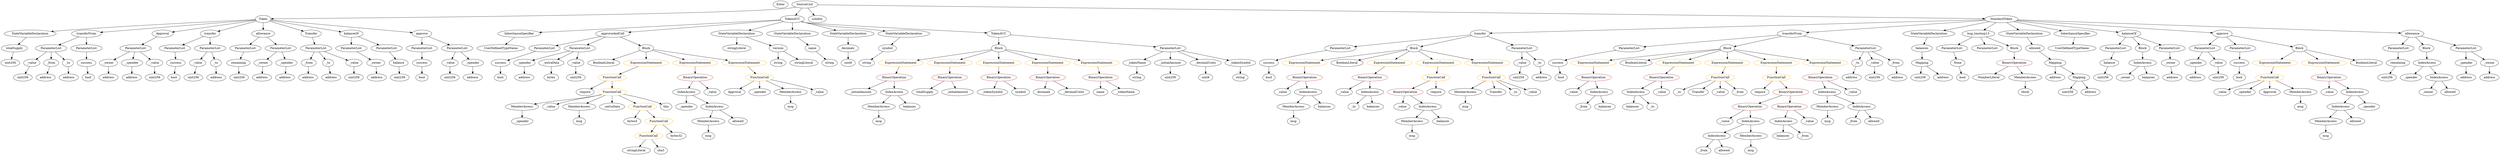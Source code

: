 strict digraph {
	graph [bb="0,0,10313,756"];
	node [label="\N"];
	Enter	[height=0.5,
		pos="3247.6,738",
		width=0.83628];
	NumberLiteral_Unnamed	[color=black,
		height=0.5,
		label=NumberLiteral,
		pos="8181.6,378",
		width=1.765];
	VariableDeclaration_balances	[color=black,
		height=0.5,
		label=balances,
		pos="7920.6,522",
		width=1.1828];
	Mapping_Unnamed	[color=black,
		height=0.5,
		label=Mapping,
		pos="7920.6,450",
		width=1.2105];
	VariableDeclaration_balances -> Mapping_Unnamed	[pos="e,7920.6,468.1 7920.6,503.7 7920.6,496.41 7920.6,487.73 7920.6,479.54"];
	Identifier_balances_3	[color=black,
		height=0.5,
		label=balances,
		pos="7358.6,90",
		width=1.1828];
	FunctionDefinition_transfer_1	[color=black,
		height=0.5,
		label=transfer,
		pos="6081.6,594",
		width=1.0719];
	ParameterList_Unnamed_13	[color=black,
		height=0.5,
		label=ParameterList,
		pos="5418.6,522",
		width=1.7095];
	FunctionDefinition_transfer_1 -> ParameterList_Unnamed_13	[pos="e,5475.6,529.02 6044,589.04 5936.4,577.67 5625.6,544.85 5486.8,530.21"];
	Block_Unnamed	[color=black,
		height=0.5,
		label=Block,
		pos="5816.6,522",
		width=0.90558];
	FunctionDefinition_transfer_1 -> Block_Unnamed	[pos="e,5845.6,530.65 6048.6,584.28 5999.8,571.4 5908.8,547.36 5856.4,533.52"];
	ParameterList_Unnamed_12	[color=black,
		height=0.5,
		label=ParameterList,
		pos="6250.6,522",
		width=1.7095];
	FunctionDefinition_transfer_1 -> ParameterList_Unnamed_12	[pos="e,6216.1,537.3 6109.9,581.28 6136,570.46 6175.3,554.19 6205.7,541.59"];
	ParameterList_Unnamed_11	[color=black,
		height=0.5,
		label=ParameterList,
		pos="601.59,522",
		width=1.7095];
	VariableDeclaration__owner	[color=black,
		height=0.5,
		label=_owner,
		pos="474.59,450",
		width=1.0719];
	ParameterList_Unnamed_11 -> VariableDeclaration__owner	[pos="e,498.97,464.44 573.72,505.64 554.61,495.1 529.12,481.06 508.78,469.85"];
	VariableDeclaration__spender	[color=black,
		height=0.5,
		label=_spender,
		pos="576.59,450",
		width=1.2521];
	ParameterList_Unnamed_11 -> VariableDeclaration__spender	[pos="e,582.7,468.1 595.41,503.7 592.72,496.15 589.49,487.12 586.48,478.68"];
	VariableDeclaration__value_1	[color=black,
		height=0.5,
		label=_value,
		pos="674.59,450",
		width=0.96103];
	ParameterList_Unnamed_11 -> VariableDeclaration__value_1	[pos="e,658.91,466.04 618.89,504.41 628.38,495.31 640.28,483.9 650.65,473.96"];
	ParameterList_Unnamed	[color=black,
		height=0.5,
		label=ParameterList,
		pos="1500.6,522",
		width=1.7095];
	Parameter__owner	[color=black,
		height=0.5,
		label=_owner,
		pos="1595.6,450",
		width=1.0719];
	ParameterList_Unnamed -> Parameter__owner	[pos="e,1575.6,465.72 1522.6,504.76 1535.8,495.09 1552.6,482.7 1566.7,472.25"];
	Parameter_success_3	[color=black,
		height=0.5,
		label=success,
		pos="5230.6,450",
		width=1.1135];
	ParameterList_Unnamed_13 -> Parameter_success_3	[pos="e,5260.7,462.21 5381.9,507.34 5350.1,495.5 5304.2,478.41 5271.3,466.16"];
	Identifier__value_10	[color=black,
		height=0.5,
		label=_value,
		pos="9618.6,306",
		width=0.96103];
	FunctionDefinition_transferFrom_1	[color=black,
		height=0.5,
		label=transferFrom,
		pos="7360.6,594",
		width=1.6402];
	ParameterList_Unnamed_15	[color=black,
		height=0.5,
		label=ParameterList,
		pos="6701.6,522",
		width=1.7095];
	FunctionDefinition_transferFrom_1 -> ParameterList_Unnamed_15	[pos="e,6758.8,529.08 7305.5,587.15 7185.6,574.41 6901,544.18 6769.9,530.25"];
	Block_Unnamed_1	[color=black,
		height=0.5,
		label=Block,
		pos="7099.6,522",
		width=0.90558];
	FunctionDefinition_transferFrom_1 -> Block_Unnamed_1	[pos="e,7128.5,530.76 7317.2,581.36 7267.7,568.08 7187.4,546.54 7139.4,533.68"];
	ParameterList_Unnamed_14	[color=black,
		height=0.5,
		label=ParameterList,
		pos="7662.6,522",
		width=1.7095];
	FunctionDefinition_transferFrom_1 -> ParameterList_Unnamed_14	[pos="e,7615.3,533.96 7406.5,582.37 7459.4,570.11 7546.5,549.92 7604.2,536.54"];
	MemberAccess_Unnamed_11	[color=black,
		height=0.5,
		label=MemberAccess,
		pos="2147.6,234",
		width=1.9174];
	Identifier__spender_5	[color=black,
		height=0.5,
		label=_spender,
		pos="2147.6,162",
		width=1.2521];
	MemberAccess_Unnamed_11 -> Identifier__spender_5	[pos="e,2147.6,180.1 2147.6,215.7 2147.6,208.41 2147.6,199.73 2147.6,191.54"];
	Parameter_success	[color=black,
		height=0.5,
		label=success,
		pos="767.59,450",
		width=1.1135];
	ElementaryTypeName_bool	[color=black,
		height=0.5,
		label=bool,
		pos="762.59,378",
		width=0.76697];
	Parameter_success -> ElementaryTypeName_bool	[pos="e,763.81,396.1 766.36,431.7 765.83,424.41 765.21,415.73 764.63,407.54"];
	ParameterList_Unnamed_3	[color=black,
		height=0.5,
		label=ParameterList,
		pos="767.59,522",
		width=1.7095];
	ParameterList_Unnamed_3 -> Parameter_success	[pos="e,767.59,468.1 767.59,503.7 767.59,496.41 767.59,487.73 767.59,479.54"];
	VariableDeclaration_totalSupply	[color=black,
		height=0.5,
		label=totalSupply,
		pos="70.591,522",
		width=1.4739];
	ElementaryTypeName_uint256	[color=black,
		height=0.5,
		label=uint256,
		pos="37.591,450",
		width=1.0442];
	VariableDeclaration_totalSupply -> ElementaryTypeName_uint256	[pos="e,45.506,467.79 62.603,504.05 58.914,496.23 54.444,486.75 50.309,477.98"];
	Identifier__value_1	[color=black,
		height=0.5,
		label=_value,
		pos="5284.6,306",
		width=0.96103];
	ElementaryTypeName_string	[color=black,
		height=0.5,
		label=string,
		pos="3436.6,450",
		width=0.864];
	Identifier_msg_10	[color=black,
		height=0.5,
		label=msg,
		pos="2391.6,162",
		width=0.75];
	ExpressionStatement_Unnamed_1	[color=orange,
		height=0.5,
		label=ExpressionStatement,
		pos="5377.6,450",
		width=2.458];
	BinaryOperation_Unnamed_1	[color=brown,
		height=0.5,
		label=BinaryOperation,
		pos="5377.6,378",
		width=1.9867];
	ExpressionStatement_Unnamed_1 -> BinaryOperation_Unnamed_1	[pos="e,5377.6,396.1 5377.6,431.7 5377.6,424.41 5377.6,415.73 5377.6,407.54"];
	ElementaryTypeName_uint256_6	[color=black,
		height=0.5,
		label=uint256,
		pos="1516.6,378",
		width=1.0442];
	Identifier__value_5	[color=black,
		height=0.5,
		label=_value,
		pos="7113.6,162",
		width=0.96103];
	Parameter__spender_2	[color=black,
		height=0.5,
		label=_spender,
		pos="9047.6,450",
		width=1.2521];
	ElementaryTypeName_address_15	[color=black,
		height=0.5,
		label=address,
		pos="9049.6,378",
		width=1.0996];
	Parameter__spender_2 -> ElementaryTypeName_address_15	[pos="e,9049.1,396.1 9048.1,431.7 9048.3,424.41 9048.5,415.73 9048.8,407.54"];
	ExpressionStatement_Unnamed_11	[color=orange,
		height=0.5,
		label=ExpressionStatement,
		pos="3730.6,450",
		width=2.458];
	BinaryOperation_Unnamed_11	[color=brown,
		height=0.5,
		label=BinaryOperation,
		pos="3681.6,378",
		width=1.9867];
	ExpressionStatement_Unnamed_11 -> BinaryOperation_Unnamed_11	[pos="e,3693.6,396.1 3718.5,431.7 3712.9,423.73 3706.2,414.1 3700,405.26"];
	ElementaryTypeName_address_13	[color=black,
		height=0.5,
		label=address,
		pos="7607.6,378",
		width=1.0996];
	ElementaryTypeName_address	[color=black,
		height=0.5,
		label=address,
		pos="1611.6,378",
		width=1.0996];
	Identifier__to	[color=black,
		height=0.5,
		label=_to,
		pos="5556.6,234",
		width=0.75];
	ElementaryTypeName_bool_5	[color=black,
		height=0.5,
		label=bool,
		pos="9238.6,378",
		width=0.76697];
	ParameterList_Unnamed_4	[color=black,
		height=0.5,
		label=ParameterList,
		pos="224.59,522",
		width=1.7095];
	Parameter__value_1	[color=black,
		height=0.5,
		label=_value,
		pos="127.59,450",
		width=0.96103];
	ParameterList_Unnamed_4 -> Parameter__value_1	[pos="e,147.34,465.25 202.09,504.76 188.5,494.96 171.05,482.36 156.45,471.83"];
	Parameter__from	[color=black,
		height=0.5,
		label=_from,
		pos="213.59,450",
		width=0.93331];
	ParameterList_Unnamed_4 -> Parameter__from	[pos="e,216.28,468.1 221.87,503.7 220.71,496.32 219.33,487.52 218.03,479.25"];
	Parameter__to_1	[color=black,
		height=0.5,
		label=_to,
		pos="292.59,450",
		width=0.75];
	ParameterList_Unnamed_4 -> Parameter__to_1	[pos="e,278.44,465.57 240.71,504.41 249.67,495.19 260.94,483.58 270.69,473.54"];
	Identifier_totalSupply	[color=black,
		height=0.5,
		label=totalSupply,
		pos="3811.6,306",
		width=1.4739];
	Parameter__to_3	[color=black,
		height=0.5,
		label=_to,
		pos="7622.6,450",
		width=0.75];
	Parameter__to_3 -> ElementaryTypeName_address_13	[pos="e,7611.3,396.1 7618.9,431.7 7617.3,424.32 7615.4,415.52 7613.6,407.25"];
	FunctionCall_Unnamed_4	[color=orange,
		height=0.5,
		label=FunctionCall,
		pos="9363.6,378",
		width=1.6125];
	Identifier__value_11	[color=black,
		height=0.5,
		label=_value,
		pos="9156.6,306",
		width=0.96103];
	FunctionCall_Unnamed_4 -> Identifier__value_11	[pos="e,9183.5,317.66 9323.5,364.64 9290.4,354.26 9242.2,338.8 9200.6,324 9198.5,323.26 9196.4,322.49 9194.2,321.69"];
	Identifier__spender_1	[color=black,
		height=0.5,
		label=_spender,
		pos="9254.6,306",
		width=1.2521];
	FunctionCall_Unnamed_4 -> Identifier__spender_1	[pos="e,9277.5,321.7 9339.1,361.29 9323.7,351.38 9303.6,338.48 9286.9,327.74"];
	Identifier_Approval	[color=black,
		height=0.5,
		label=Approval,
		pos="9363.6,306",
		width=1.266];
	FunctionCall_Unnamed_4 -> Identifier_Approval	[pos="e,9363.6,324.1 9363.6,359.7 9363.6,352.41 9363.6,343.73 9363.6,335.54"];
	MemberAccess_Unnamed_6	[color=black,
		height=0.5,
		label=MemberAccess,
		pos="9496.6,306",
		width=1.9174];
	FunctionCall_Unnamed_4 -> MemberAccess_Unnamed_6	[pos="e,9467.2,322.48 9392.1,361.98 9411.1,352.02 9436.2,338.8 9457,327.82"];
	StateVariableDeclaration_Unnamed_1	[color=black,
		height=0.5,
		label=StateVariableDeclaration,
		pos="7942.6,594",
		width=2.8184];
	StateVariableDeclaration_Unnamed_1 -> VariableDeclaration_balances	[pos="e,7926,540.1 7937.2,575.7 7934.8,568.24 7932,559.32 7929.4,550.97"];
	Parameter__spender_4	[color=black,
		height=0.5,
		label=_spender,
		pos="2197.6,450",
		width=1.2521];
	ElementaryTypeName_address_21	[color=black,
		height=0.5,
		label=address,
		pos="2197.6,378",
		width=1.0996];
	Parameter__spender_4 -> ElementaryTypeName_address_21	[pos="e,2197.6,396.1 2197.6,431.7 2197.6,424.41 2197.6,415.73 2197.6,407.54"];
	ParameterList_Unnamed_18	[color=black,
		height=0.5,
		label=ParameterList,
		pos="9097.6,522",
		width=1.7095];
	ParameterList_Unnamed_18 -> Parameter__spender_2	[pos="e,9059.6,467.79 9085.5,504.05 9079.7,495.97 9072.7,486.12 9066.2,477.11"];
	Parameter__value_5	[color=black,
		height=0.5,
		label=_value,
		pos="9145.6,450",
		width=0.96103];
	ParameterList_Unnamed_18 -> Parameter__value_5	[pos="e,9134.4,467.31 9109.2,504.05 9114.8,495.85 9121.7,485.83 9128,476.71"];
	Identifier__to_3	[color=black,
		height=0.5,
		label=_to,
		pos="6910.6,306",
		width=0.75];
	Identifier_require_2	[color=black,
		height=0.5,
		label=require,
		pos="2417.6,306",
		width=1.0026];
	Identifier__initialAmount	[color=black,
		height=0.5,
		label=_initialAmount,
		pos="3539.6,306",
		width=1.7927];
	BinaryOperation_Unnamed_11 -> Identifier__initialAmount	[pos="e,3570.5,322.25 3650.1,361.46 3629.6,351.38 3602.8,338.14 3580.6,327.23"];
	IndexAccess_Unnamed_15	[color=black,
		height=0.5,
		label=IndexAccess,
		pos="3681.6,306",
		width=1.6402];
	BinaryOperation_Unnamed_11 -> IndexAccess_Unnamed_15	[pos="e,3681.6,324.1 3681.6,359.7 3681.6,352.41 3681.6,343.73 3681.6,335.54"];
	BinaryOperation_Unnamed_9	[color=brown,
		height=0.5,
		label=BinaryOperation,
		pos="9618.6,378",
		width=1.9867];
	BinaryOperation_Unnamed_9 -> Identifier__value_10	[pos="e,9618.6,324.1 9618.6,359.7 9618.6,352.41 9618.6,343.73 9618.6,335.54"];
	IndexAccess_Unnamed_11	[color=black,
		height=0.5,
		label=IndexAccess,
		pos="9730.6,306",
		width=1.6402];
	BinaryOperation_Unnamed_9 -> IndexAccess_Unnamed_11	[pos="e,9705.5,322.67 9644.6,360.76 9659.9,351.18 9679.5,338.92 9696.1,328.53"];
	StateVariableDeclaration_Unnamed	[color=black,
		height=0.5,
		label=StateVariableDeclaration,
		pos="139.59,594",
		width=2.8184];
	StateVariableDeclaration_Unnamed -> VariableDeclaration_totalSupply	[pos="e,86.665,539.31 122.89,576.05 114.37,567.42 103.87,556.76 94.512,547.27"];
	BinaryOperation_Unnamed_14	[color=brown,
		height=0.5,
		label=BinaryOperation,
		pos="4315.6,378",
		width=1.9867];
	Identifier_decimals	[color=black,
		height=0.5,
		label=decimals,
		pos="4315.6,306",
		width=1.1967];
	BinaryOperation_Unnamed_14 -> Identifier_decimals	[pos="e,4315.6,324.1 4315.6,359.7 4315.6,352.41 4315.6,343.73 4315.6,335.54"];
	Identifier__decimalUnits	[color=black,
		height=0.5,
		label=_decimalUnits,
		pos="4440.6,306",
		width=1.765];
	BinaryOperation_Unnamed_14 -> Identifier__decimalUnits	[pos="e,4412.8,322.58 4344,361.12 4361.4,351.34 4384,338.69 4403,328.07"];
	BinaryOperation_Unnamed_6	[color=brown,
		height=0.5,
		label=BinaryOperation,
		pos="6830.6,378",
		width=1.9867];
	IndexAccess_Unnamed_6	[color=black,
		height=0.5,
		label=IndexAccess,
		pos="6718.6,306",
		width=1.6402];
	BinaryOperation_Unnamed_6 -> IndexAccess_Unnamed_6	[pos="e,6743.7,322.67 6804.6,360.76 6789.3,351.18 6769.7,338.92 6753,328.53"];
	Identifier__value_6	[color=black,
		height=0.5,
		label=_value,
		pos="6830.6,306",
		width=0.96103];
	BinaryOperation_Unnamed_6 -> Identifier__value_6	[pos="e,6830.6,324.1 6830.6,359.7 6830.6,352.41 6830.6,343.73 6830.6,335.54"];
	ExpressionStatement_Unnamed_12	[color=orange,
		height=0.5,
		label=ExpressionStatement,
		pos="3925.6,450",
		width=2.458];
	BinaryOperation_Unnamed_12	[color=brown,
		height=0.5,
		label=BinaryOperation,
		pos="3925.6,378",
		width=1.9867];
	ExpressionStatement_Unnamed_12 -> BinaryOperation_Unnamed_12	[pos="e,3925.6,396.1 3925.6,431.7 3925.6,424.41 3925.6,415.73 3925.6,407.54"];
	ElementaryTypeName_address_9	[color=black,
		height=0.5,
		label=address,
		pos="474.59,378",
		width=1.0996];
	VariableDeclaration__owner -> ElementaryTypeName_address_9	[pos="e,474.59,396.1 474.59,431.7 474.59,424.41 474.59,415.73 474.59,407.54"];
	ElementaryTypeName_address_1	[color=black,
		height=0.5,
		label=address,
		pos="940.59,378",
		width=1.0996];
	FunctionCall_Unnamed_1	[color=orange,
		height=0.5,
		label=FunctionCall,
		pos="6128.6,378",
		width=1.6125];
	MemberAccess_Unnamed_2	[color=black,
		height=0.5,
		label=MemberAccess,
		pos="6028.6,306",
		width=1.9174];
	FunctionCall_Unnamed_1 -> MemberAccess_Unnamed_2	[pos="e,6051.9,323.31 6105.9,361.12 6092.7,351.85 6075.7,340.01 6061.1,329.76"];
	Identifier_Transfer	[color=black,
		height=0.5,
		label=Transfer,
		pos="6157.6,306",
		width=1.1689];
	FunctionCall_Unnamed_1 -> Identifier_Transfer	[pos="e,6150.5,324.1 6135.8,359.7 6138.9,352.15 6142.6,343.12 6146.1,334.68"];
	Identifier__to_1	[color=black,
		height=0.5,
		label=_to,
		pos="6244.6,306",
		width=0.75];
	FunctionCall_Unnamed_1 -> Identifier__to_1	[pos="e,6225,318.8 6154.3,361.46 6172.4,350.59 6196.5,336.04 6215.2,324.71"];
	Identifier__value_3	[color=black,
		height=0.5,
		label=_value,
		pos="6324.6,306",
		width=0.96103];
	FunctionCall_Unnamed_1 -> Identifier__value_3	[pos="e,6297.7,317.57 6166.8,364.06 6197.6,353.54 6242,338.17 6280.6,324 6282.7,323.24 6284.8,322.45 6286.9,321.64"];
	Parameter__spender_3	[color=black,
		height=0.5,
		label=_spender,
		pos="10172,450",
		width=1.2521];
	ElementaryTypeName_address_17	[color=black,
		height=0.5,
		label=address,
		pos="10174,378",
		width=1.0996];
	Parameter__spender_3 -> ElementaryTypeName_address_17	[pos="e,10173,396.1 10172,431.7 10172,424.41 10173,415.73 10173,407.54"];
	Identifier_require_1	[color=black,
		height=0.5,
		label=require,
		pos="7266.6,306",
		width=1.0026];
	BinaryOperation_Unnamed_2	[color=brown,
		height=0.5,
		label=BinaryOperation,
		pos="5630.6,378",
		width=1.9867];
	Identifier__value_2	[color=black,
		height=0.5,
		label=_value,
		pos="5518.6,306",
		width=0.96103];
	BinaryOperation_Unnamed_2 -> Identifier__value_2	[pos="e,5539.9,320.33 5604.6,360.76 5588.2,350.5 5566.9,337.18 5549.6,326.37"];
	IndexAccess_Unnamed_2	[color=black,
		height=0.5,
		label=IndexAccess,
		pos="5630.6,306",
		width=1.6402];
	BinaryOperation_Unnamed_2 -> IndexAccess_Unnamed_2	[pos="e,5630.6,324.1 5630.6,359.7 5630.6,352.41 5630.6,343.73 5630.6,335.54"];
	ElementaryTypeName_string_2	[color=black,
		height=0.5,
		label=string,
		pos="3230.6,450",
		width=0.864];
	ElementaryTypeName_bool_1	[color=black,
		height=0.5,
		label=bool,
		pos="383.59,378",
		width=0.76697];
	ElementaryTypeName_address_12	[color=black,
		height=0.5,
		label=address,
		pos="7797.6,378",
		width=1.0996];
	Identifier_balances_4	[color=black,
		height=0.5,
		label=balances,
		pos="6703.6,234",
		width=1.1828];
	IndexAccess_Unnamed_6 -> Identifier_balances_4	[pos="e,6707.3,252.1 6714.9,287.7 6713.3,280.32 6711.4,271.52 6709.6,263.25"];
	Identifier__to_2	[color=black,
		height=0.5,
		label=_to,
		pos="6791.6,234",
		width=0.75];
	IndexAccess_Unnamed_6 -> Identifier__to_2	[pos="e,6776.9,249.11 6735.9,288.41 6745.7,278.97 6758.2,267.03 6768.8,256.83"];
	Identifier__value_14	[color=black,
		height=0.5,
		label=_value,
		pos="2269.6,234",
		width=0.96103];
	ParameterList_Unnamed_7	[color=black,
		height=0.5,
		label=ParameterList,
		pos="1782.6,522",
		width=1.7095];
	Parameter_success_2	[color=black,
		height=0.5,
		label=success,
		pos="1788.6,450",
		width=1.1135];
	ParameterList_Unnamed_7 -> Parameter_success_2	[pos="e,1787.1,468.1 1784.1,503.7 1784.7,496.41 1785.4,487.73 1786.1,479.54"];
	InheritanceSpecifier_Unnamed_1	[color=black,
		height=0.5,
		label=InheritanceSpecifier,
		pos="2211.6,594",
		width=2.3333];
	UserDefinedTypeName_Unnamed_1	[color=black,
		height=0.5,
		label=UserDefinedTypeName,
		pos="2101.6,522",
		width=2.7214];
	InheritanceSpecifier_Unnamed_1 -> UserDefinedTypeName_Unnamed_1	[pos="e,2127.9,539.71 2185.5,576.41 2171.1,567.24 2153,555.7 2137.3,545.71"];
	ParameterList_Unnamed_19	[color=black,
		height=0.5,
		label=ParameterList,
		pos="9238.6,522",
		width=1.7095];
	Parameter_success_5	[color=black,
		height=0.5,
		label=success,
		pos="9238.6,450",
		width=1.1135];
	ParameterList_Unnamed_19 -> Parameter_success_5	[pos="e,9238.6,468.1 9238.6,503.7 9238.6,496.41 9238.6,487.73 9238.6,479.54"];
	BinaryOperation_Unnamed_10	[color=brown,
		height=0.5,
		label=BinaryOperation,
		pos="8295.6,450",
		width=1.9867];
	BinaryOperation_Unnamed_10 -> NumberLiteral_Unnamed	[pos="e,8207.2,394.74 8269.4,432.94 8253.8,423.36 8233.8,411.06 8216.8,400.63"];
	MemberAccess_Unnamed_7	[color=black,
		height=0.5,
		label=MemberAccess,
		pos="8332.6,378",
		width=1.9174];
	BinaryOperation_Unnamed_10 -> MemberAccess_Unnamed_7	[pos="e,8323.6,396.1 8304.7,431.7 8308.8,423.98 8313.7,414.71 8318.3,406.11"];
	ElementaryTypeName_uint256_7	[color=black,
		height=0.5,
		label=uint256,
		pos="674.59,378",
		width=1.0442];
	Identifier__initialAmount_1	[color=black,
		height=0.5,
		label=_initialAmount,
		pos="3947.6,306",
		width=1.7927];
	BinaryOperation_Unnamed	[color=brown,
		height=0.5,
		label=BinaryOperation,
		pos="5779.6,306",
		width=1.9867];
	Identifier__value	[color=black,
		height=0.5,
		label=_value,
		pos="5766.6,234",
		width=0.96103];
	BinaryOperation_Unnamed -> Identifier__value	[pos="e,5769.8,252.1 5776.4,287.7 5775,280.32 5773.4,271.52 5771.8,263.25"];
	IndexAccess_Unnamed	[color=black,
		height=0.5,
		label=IndexAccess,
		pos="5878.6,234",
		width=1.6402];
	BinaryOperation_Unnamed -> IndexAccess_Unnamed	[pos="e,5855.9,251.07 5802.8,288.59 5815.9,279.31 5832.5,267.57 5846.8,257.44"];
	FunctionCall_Unnamed_5	[color=orange,
		height=0.5,
		label=FunctionCall,
		pos="3168.6,378",
		width=1.6125];
	Identifier_Approval_1	[color=black,
		height=0.5,
		label=Approval,
		pos="3059.6,306",
		width=1.266];
	FunctionCall_Unnamed_5 -> Identifier_Approval_1	[pos="e,3082.9,321.94 3144.1,361.29 3128.8,351.45 3108.9,338.65 3092.2,327.96"];
	Identifier__spender_4	[color=black,
		height=0.5,
		label=_spender,
		pos="3168.6,306",
		width=1.2521];
	FunctionCall_Unnamed_5 -> Identifier__spender_4	[pos="e,3168.6,324.1 3168.6,359.7 3168.6,352.41 3168.6,343.73 3168.6,335.54"];
	MemberAccess_Unnamed_10	[color=black,
		height=0.5,
		label=MemberAccess,
		pos="3300.6,306",
		width=1.9174];
	FunctionCall_Unnamed_5 -> MemberAccess_Unnamed_10	[pos="e,3270.9,322.72 3196.9,361.98 3215.6,352.09 3240.3,338.98 3260.9,328.05"];
	Identifier__value_13	[color=black,
		height=0.5,
		label=_value,
		pos="3422.6,306",
		width=0.96103];
	FunctionCall_Unnamed_5 -> Identifier__value_13	[pos="e,3396.3,317.77 3215.3,366.92 3258.2,357.27 3323.2,341.61 3378.6,324 3380.8,323.28 3383.2,322.51 3385.5,321.7"];
	Identifier__from_2	[color=black,
		height=0.5,
		label=_from,
		pos="6490.6,234",
		width=0.93331];
	ElementaryTypeName_uint256_16	[color=black,
		height=0.5,
		label=uint256,
		pos="2414.6,378",
		width=1.0442];
	MemberAccess_Unnamed_8	[color=black,
		height=0.5,
		label=MemberAccess,
		pos="3616.6,234",
		width=1.9174];
	Identifier_msg_7	[color=black,
		height=0.5,
		label=msg,
		pos="3616.6,162",
		width=0.75];
	MemberAccess_Unnamed_8 -> Identifier_msg_7	[pos="e,3616.6,180.1 3616.6,215.7 3616.6,208.41 3616.6,199.73 3616.6,191.54"];
	Identifier_msg_1	[color=black,
		height=0.5,
		label=msg,
		pos="5313.6,162",
		width=0.75];
	IndexAccess_Unnamed_1	[color=black,
		height=0.5,
		label=IndexAccess,
		pos="5396.6,306",
		width=1.6402];
	MemberAccess_Unnamed_1	[color=black,
		height=0.5,
		label=MemberAccess,
		pos="5313.6,234",
		width=1.9174];
	IndexAccess_Unnamed_1 -> MemberAccess_Unnamed_1	[pos="e,5333.3,251.63 5377.3,288.76 5366.8,279.88 5353.6,268.71 5341.9,258.85"];
	Identifier_balances_1	[color=black,
		height=0.5,
		label=balances,
		pos="5443.6,234",
		width=1.1828];
	IndexAccess_Unnamed_1 -> Identifier_balances_1	[pos="e,5432.3,251.79 5408,288.05 5413.4,279.97 5420,270.12 5426.1,261.11"];
	Identifier__from_1	[color=black,
		height=0.5,
		label=_from,
		pos="7020.6,18",
		width=0.93331];
	Parameter__value_4	[color=black,
		height=0.5,
		label=_value,
		pos="7702.6,450",
		width=0.96103];
	ElementaryTypeName_uint256_9	[color=black,
		height=0.5,
		label=uint256,
		pos="7702.6,378",
		width=1.0442];
	Parameter__value_4 -> ElementaryTypeName_uint256_9	[pos="e,7702.6,396.1 7702.6,431.7 7702.6,424.41 7702.6,415.73 7702.6,407.54"];
	IndexAccess_Unnamed_10	[color=black,
		height=0.5,
		label=IndexAccess,
		pos="8829.6,450",
		width=1.6402];
	Identifier__owner	[color=black,
		height=0.5,
		label=_owner,
		pos="8753.6,378",
		width=1.0719];
	IndexAccess_Unnamed_10 -> Identifier__owner	[pos="e,8770.4,394.51 8811.6,432.41 8801.7,423.35 8789.4,411.99 8778.6,402.08"];
	Identifier_balances_6	[color=black,
		height=0.5,
		label=balances,
		pos="8852.6,378",
		width=1.1828];
	IndexAccess_Unnamed_10 -> Identifier_balances_6	[pos="e,8847,396.1 8835.3,431.7 8837.7,424.24 8840.7,415.32 8843.4,406.97"];
	FunctionDefinition_bug_tmstmp13	[color=black,
		height=0.5,
		label=bug_tmstmp13,
		pos="8164.6,594",
		width=1.8481];
	ParameterList_Unnamed_23	[color=black,
		height=0.5,
		label=ParameterList,
		pos="8042.6,522",
		width=1.7095];
	FunctionDefinition_bug_tmstmp13 -> ParameterList_Unnamed_23	[pos="e,8069.5,538.42 8137.2,577.29 8120.1,567.5 8098,554.77 8079.4,544.1"];
	ParameterList_Unnamed_22	[color=black,
		height=0.5,
		label=ParameterList,
		pos="8183.6,522",
		width=1.7095];
	FunctionDefinition_bug_tmstmp13 -> ParameterList_Unnamed_22	[pos="e,8178.9,540.1 8169.3,575.7 8171.3,568.24 8173.7,559.32 8176,550.97"];
	Block_Unnamed_5	[color=black,
		height=0.5,
		label=Block,
		pos="8295.6,522",
		width=0.90558];
	FunctionDefinition_bug_tmstmp13 -> Block_Unnamed_5	[pos="e,8272.7,535.24 8193.7,577.46 8214.1,566.53 8241.6,551.87 8262.8,540.52"];
	StateVariableDeclaration_Unnamed_2	[color=black,
		height=0.5,
		label=StateVariableDeclaration,
		pos="8350.6,594",
		width=2.8184];
	VariableDeclaration_allowed	[color=black,
		height=0.5,
		label=allowed,
		pos="8385.6,522",
		width=1.0858];
	StateVariableDeclaration_Unnamed_2 -> VariableDeclaration_allowed	[pos="e,8377.3,539.62 8359.2,575.7 8363.2,567.87 8367.9,558.44 8372.2,549.73"];
	Identifier_name	[color=black,
		height=0.5,
		label=name,
		pos="4552.6,306",
		width=0.83628];
	IndexAccess_Unnamed_3	[color=black,
		height=0.5,
		label=IndexAccess,
		pos="7361.6,162",
		width=1.6402];
	IndexAccess_Unnamed_3 -> Identifier_balances_3	[pos="e,7359.3,108.1 7360.8,143.7 7360.5,136.41 7360.2,127.73 7359.8,119.54"];
	Identifier__from	[color=black,
		height=0.5,
		label=_from,
		pos="7452.6,90",
		width=0.93331];
	IndexAccess_Unnamed_3 -> Identifier__from	[pos="e,7434.1,105.25 7382.7,144.76 7395.3,135.05 7411.5,122.6 7425.1,112.13"];
	BinaryOperation_Unnamed_5	[color=brown,
		height=0.5,
		label=BinaryOperation,
		pos="7225.6,234",
		width=1.9867];
	BinaryOperation_Unnamed_5 -> Identifier__value_5	[pos="e,7134.9,176.33 7199.6,216.76 7183.2,206.5 7161.9,193.18 7144.6,182.37"];
	IndexAccess_Unnamed_4	[color=black,
		height=0.5,
		label=IndexAccess,
		pos="7225.6,162",
		width=1.6402];
	BinaryOperation_Unnamed_5 -> IndexAccess_Unnamed_4	[pos="e,7225.6,180.1 7225.6,215.7 7225.6,208.41 7225.6,199.73 7225.6,191.54"];
	FunctionCall_Unnamed_6	[color=orange,
		height=0.5,
		label=FunctionCall,
		pos="2529.6,378",
		width=1.6125];
	FunctionCall_Unnamed_6 -> Identifier_require_2	[pos="e,2439.4,320.6 2504.7,361.46 2488.2,351.13 2466.4,337.48 2448.7,326.43"];
	FunctionCall_Unnamed_7	[color=orange,
		height=0.5,
		label=FunctionCall,
		pos="2529.6,306",
		width=1.6125];
	FunctionCall_Unnamed_6 -> FunctionCall_Unnamed_7	[pos="e,2529.6,324.1 2529.6,359.7 2529.6,352.41 2529.6,343.73 2529.6,335.54"];
	Parameter__value_2	[color=black,
		height=0.5,
		label=_value,
		pos="1882.6,450",
		width=0.96103];
	ElementaryTypeName_uint256_4	[color=black,
		height=0.5,
		label=uint256,
		pos="1882.6,378",
		width=1.0442];
	Parameter__value_2 -> ElementaryTypeName_uint256_4	[pos="e,1882.6,396.1 1882.6,431.7 1882.6,424.41 1882.6,415.73 1882.6,407.54"];
	Identifier__spender_3	[color=black,
		height=0.5,
		label=_spender,
		pos="2849.6,234",
		width=1.2521];
	Parameter_None	[color=black,
		height=0.5,
		label=None,
		pos="8057.6,450",
		width=0.85014];
	ParameterList_Unnamed_23 -> Parameter_None	[pos="e,8053.9,468.1 8046.3,503.7 8047.9,496.32 8049.8,487.52 8051.5,479.25"];
	ParameterList_Unnamed_17	[color=black,
		height=0.5,
		label=ParameterList,
		pos="8718.6,522",
		width=1.7095];
	Parameter_balance_1	[color=black,
		height=0.5,
		label=balance,
		pos="8686.6,450",
		width=1.0719];
	ParameterList_Unnamed_17 -> Parameter_balance_1	[pos="e,8694.4,468.1 8710.7,503.7 8707.2,496.07 8703,486.92 8699.1,478.4"];
	ElementaryTypeName_string_4	[color=black,
		height=0.5,
		label=string,
		pos="5107.6,378",
		width=0.864];
	BooleanLiteral_Unnamed_3	[color=black,
		height=0.5,
		label=BooleanLiteral,
		pos="2531.6,450",
		width=1.7788];
	Identifier_block	[color=black,
		height=0.5,
		label=block,
		pos="8332.6,306",
		width=0.87786];
	MemberAccess_Unnamed_7 -> Identifier_block	[pos="e,8332.6,324.1 8332.6,359.7 8332.6,352.41 8332.6,343.73 8332.6,335.54"];
	Identifier__tokenName	[color=black,
		height=0.5,
		label=_tokenName,
		pos="4658.6,306",
		width=1.5986];
	FunctionDefinition_approveAndCall	[color=black,
		height=0.5,
		label=approveAndCall,
		pos="2596.6,594",
		width=1.9867];
	ParameterList_Unnamed_26	[color=black,
		height=0.5,
		label=ParameterList,
		pos="2279.6,522",
		width=1.7095];
	FunctionDefinition_approveAndCall -> ParameterList_Unnamed_26	[pos="e,2325.5,534.33 2542.5,581.84 2492.4,571.39 2415.9,555.15 2349.6,540 2345.3,539.02 2340.9,538 2336.5,536.95"];
	ParameterList_Unnamed_25	[color=black,
		height=0.5,
		label=ParameterList,
		pos="2420.6,522",
		width=1.7095];
	FunctionDefinition_approveAndCall -> ParameterList_Unnamed_25	[pos="e,2455.9,537.06 2559.7,578.33 2532.6,567.55 2495.6,552.85 2466.6,541.31"];
	Block_Unnamed_7	[color=black,
		height=0.5,
		label=Block,
		pos="2702.6,522",
		width=0.90558];
	FunctionDefinition_approveAndCall -> Block_Unnamed_7	[pos="e,2682.4,536.33 2621.2,576.76 2636.6,566.6 2656.5,553.43 2672.8,542.67"];
	ElementaryTypeName_bool_6	[color=black,
		height=0.5,
		label=bool,
		pos="8072.6,378",
		width=0.76697];
	ElementaryTypeName_bool_3	[color=black,
		height=0.5,
		label=bool,
		pos="5230.6,378",
		width=0.76697];
	Identifier_msg_2	[color=black,
		height=0.5,
		label=msg,
		pos="6028.6,234",
		width=0.75];
	MemberAccess_Unnamed_2 -> Identifier_msg_2	[pos="e,6028.6,252.1 6028.6,287.7 6028.6,280.41 6028.6,271.73 6028.6,263.54"];
	ExpressionStatement_Unnamed_6	[color=orange,
		height=0.5,
		label=ExpressionStatement,
		pos="6562.6,450",
		width=2.458];
	BinaryOperation_Unnamed_7	[color=brown,
		height=0.5,
		label=BinaryOperation,
		pos="6562.6,378",
		width=1.9867];
	ExpressionStatement_Unnamed_6 -> BinaryOperation_Unnamed_7	[pos="e,6562.6,396.1 6562.6,431.7 6562.6,424.41 6562.6,415.73 6562.6,407.54"];
	ElementaryTypeName_address_10	[color=black,
		height=0.5,
		label=address,
		pos="576.59,378",
		width=1.0996];
	VariableDeclaration__spender -> ElementaryTypeName_address_10	[pos="e,576.59,396.1 576.59,431.7 576.59,424.41 576.59,415.73 576.59,407.54"];
	BooleanLiteral_Unnamed_1	[color=black,
		height=0.5,
		label=BooleanLiteral,
		pos="6733.6,450",
		width=1.7788];
	MemberAccess_Unnamed_9	[color=black,
		height=0.5,
		label=MemberAccess,
		pos="2914.6,162",
		width=1.9174];
	Identifier_msg_8	[color=black,
		height=0.5,
		label=msg,
		pos="2914.6,90",
		width=0.75];
	MemberAccess_Unnamed_9 -> Identifier_msg_8	[pos="e,2914.6,108.1 2914.6,143.7 2914.6,136.41 2914.6,127.73 2914.6,119.54"];
	ElementaryTypeName_address_7	[color=black,
		height=0.5,
		label=address,
		pos="1324.6,378",
		width=1.0996];
	ExpressionStatement_Unnamed_5	[color=orange,
		height=0.5,
		label=ExpressionStatement,
		pos="6904.6,450",
		width=2.458];
	ExpressionStatement_Unnamed_5 -> BinaryOperation_Unnamed_6	[pos="e,6848.3,395.79 6886.7,432.05 6877.7,423.54 6866.6,413.07 6856.7,403.68"];
	ElementaryTypeName_uint256_11	[color=black,
		height=0.5,
		label=uint256,
		pos="9145.6,378",
		width=1.0442];
	IndexAccess_Unnamed_5	[color=black,
		height=0.5,
		label=IndexAccess,
		pos="7080.6,90",
		width=1.6402];
	IndexAccess_Unnamed_5 -> Identifier__from_1	[pos="e,7033.9,34.511 7066.4,72.411 7058.8,63.62 7049.4,52.663 7041.1,42.965"];
	Identifier_allowed	[color=black,
		height=0.5,
		label=allowed,
		pos="7111.6,18",
		width=1.0858];
	IndexAccess_Unnamed_5 -> Identifier_allowed	[pos="e,7104,36.104 7088.3,71.697 7091.6,64.067 7095.7,54.916 7099.5,46.396"];
	BooleanLiteral_Unnamed	[color=black,
		height=0.5,
		label=BooleanLiteral,
		pos="5548.6,450",
		width=1.7788];
	Identifier__value_7	[color=black,
		height=0.5,
		label=_value,
		pos="6457.6,306",
		width=0.96103];
	BinaryOperation_Unnamed_7 -> Identifier__value_7	[pos="e,6478.3,320.79 6538.2,360.76 6523.2,350.73 6503.8,337.78 6487.7,327.1"];
	IndexAccess_Unnamed_7	[color=black,
		height=0.5,
		label=IndexAccess,
		pos="6569.6,306",
		width=1.6402];
	BinaryOperation_Unnamed_7 -> IndexAccess_Unnamed_7	[pos="e,6567.9,324.1 6564.3,359.7 6565.1,352.41 6565.9,343.73 6566.7,335.54"];
	FunctionCall_Unnamed_7 -> MemberAccess_Unnamed_11	[pos="e,2198.3,246.54 2486.8,293.49 2478.8,291.52 2470.5,289.59 2462.6,288 2358.2,266.87 2330.4,271.35 2225.6,252 2220.3,251.03 2214.9,\
249.96 2209.4,248.86"];
	FunctionCall_Unnamed_7 -> Identifier__value_14	[pos="e,2295.9,245.82 2486,293.86 2478.2,291.89 2470.2,289.88 2462.6,288 2396.5,271.62 2378.6,272.32 2313.6,252 2311.3,251.29 2309,250.53 \
2306.7,249.73"];
	MemberAccess_Unnamed_12	[color=black,
		height=0.5,
		label=MemberAccess,
		pos="2391.6,234",
		width=1.9174];
	FunctionCall_Unnamed_7 -> MemberAccess_Unnamed_12	[pos="e,2422.2,250.55 2500.3,290.15 2480.5,280.11 2454.1,266.7 2432.2,255.62"];
	Identifier__extraData	[color=black,
		height=0.5,
		label=_extraData,
		pos="2529.6,234",
		width=1.4046];
	FunctionCall_Unnamed_7 -> Identifier__extraData	[pos="e,2529.6,252.1 2529.6,287.7 2529.6,280.41 2529.6,271.73 2529.6,263.54"];
	FunctionCall_Unnamed_8	[color=orange,
		height=0.5,
		label=FunctionCall,
		pos="2656.6,234",
		width=1.6125];
	FunctionCall_Unnamed_7 -> FunctionCall_Unnamed_8	[pos="e,2629.1,250.16 2557.1,289.81 2575.3,279.81 2599.3,266.6 2619.1,255.65"];
	Identifier_this	[color=black,
		height=0.5,
		label=this,
		pos="2759.6,234",
		width=0.75];
	FunctionCall_Unnamed_7 -> Identifier_this	[pos="e,2738.5,245.69 2575.8,294.79 2615.5,285.43 2674.1,270.27 2723.6,252 2725.1,251.43 2726.7,250.82 2728.3,250.18"];
	Identifier_Transfer_1	[color=black,
		height=0.5,
		label=Transfer,
		pos="6997.6,306",
		width=1.1689];
	ElementaryTypeName_address_8	[color=black,
		height=0.5,
		label=address,
		pos="1421.6,378",
		width=1.0996];
	Identifier_allowed_4	[color=black,
		height=0.5,
		label=allowed,
		pos="3040.6,162",
		width=1.0858];
	MemberAccess_Unnamed_3	[color=black,
		height=0.5,
		label=MemberAccess,
		pos="7226.6,90",
		width=1.9174];
	Identifier_msg_3	[color=black,
		height=0.5,
		label=msg,
		pos="7226.6,18",
		width=0.75];
	MemberAccess_Unnamed_3 -> Identifier_msg_3	[pos="e,7226.6,36.104 7226.6,71.697 7226.6,64.407 7226.6,55.726 7226.6,47.536"];
	ParameterList_Unnamed_9	[color=black,
		height=0.5,
		label=ParameterList,
		pos="1049.6,522",
		width=1.7095];
	Parameter_remaining	[color=black,
		height=0.5,
		label=remaining,
		pos="1033.6,450",
		width=1.2798];
	ParameterList_Unnamed_9 -> Parameter_remaining	[pos="e,1037.5,468.1 1045.6,503.7 1044,496.32 1041.9,487.52 1040,479.25"];
	Identifier__owner_1	[color=black,
		height=0.5,
		label=_owner,
		pos="10009,306",
		width=1.0719];
	ExpressionStatement_Unnamed_15	[color=orange,
		height=0.5,
		label=ExpressionStatement,
		pos="4120.6,450",
		width=2.458];
	BinaryOperation_Unnamed_15	[color=brown,
		height=0.5,
		label=BinaryOperation,
		pos="4120.6,378",
		width=1.9867];
	ExpressionStatement_Unnamed_15 -> BinaryOperation_Unnamed_15	[pos="e,4120.6,396.1 4120.6,431.7 4120.6,424.41 4120.6,415.73 4120.6,407.54"];
	Parameter_success_6	[color=black,
		height=0.5,
		label=success,
		pos="2094.6,450",
		width=1.1135];
	ParameterList_Unnamed_26 -> Parameter_success_6	[pos="e,2124.7,462.37 2243,507.17 2211.9,495.39 2167.3,478.49 2135.1,466.31"];
	ParameterList_Unnamed_10	[color=black,
		height=0.5,
		label=ParameterList,
		pos="1347.6,522",
		width=1.7095];
	VariableDeclaration__from	[color=black,
		height=0.5,
		label=_from,
		pos="1338.6,450",
		width=0.93331];
	ParameterList_Unnamed_10 -> VariableDeclaration__from	[pos="e,1340.8,468.1 1345.4,503.7 1344.4,496.32 1343.3,487.52 1342.2,479.25"];
	VariableDeclaration__to	[color=black,
		height=0.5,
		label=_to,
		pos="1419.6,450",
		width=0.75];
	ParameterList_Unnamed_10 -> VariableDeclaration__to	[pos="e,1405.1,465.11 1364.7,504.41 1374.3,495.06 1386.4,483.26 1396.8,473.13"];
	VariableDeclaration__value	[color=black,
		height=0.5,
		label=_value,
		pos="1502.6,450",
		width=0.96103];
	ParameterList_Unnamed_10 -> VariableDeclaration__value	[pos="e,1477.3,462.43 1380.1,506.33 1405.5,494.84 1440.9,478.88 1467,467.06"];
	ParameterList_Unnamed_21	[color=black,
		height=0.5,
		label=ParameterList,
		pos="9882.6,522",
		width=1.7095];
	Parameter_remaining_1	[color=black,
		height=0.5,
		label=remaining,
		pos="9879.6,450",
		width=1.2798];
	ParameterList_Unnamed_21 -> Parameter_remaining_1	[pos="e,9880.3,468.1 9881.8,503.7 9881.5,496.41 9881.2,487.73 9880.8,479.54"];
	ElementaryTypeName_uint256_1	[color=black,
		height=0.5,
		label=uint256,
		pos="1706.6,378",
		width=1.0442];
	StateVariableDeclaration_Unnamed_6	[color=black,
		height=0.5,
		label=StateVariableDeclaration,
		pos="3072.6,594",
		width=2.8184];
	stringLiteral_Unnamed_1	[color=black,
		height=0.5,
		label=stringLiteral,
		pos="3072.6,522",
		width=1.5016];
	StateVariableDeclaration_Unnamed_6 -> stringLiteral_Unnamed_1	[pos="e,3072.6,540.1 3072.6,575.7 3072.6,568.41 3072.6,559.73 3072.6,551.54"];
	VariableDeclaration_version	[color=black,
		height=0.5,
		label=version,
		pos="3230.6,522",
		width=1.0442];
	StateVariableDeclaration_Unnamed_6 -> VariableDeclaration_version	[pos="e,3203.5,534.99 3109.2,576.76 3134.4,565.6 3167.8,550.81 3193.2,539.57"];
	ElementaryTypeName_uint256_13	[color=black,
		height=0.5,
		label=uint256,
		pos="7892.6,378",
		width=1.0442];
	IndexAccess_Unnamed_15 -> MemberAccess_Unnamed_8	[pos="e,3632.3,251.96 3666.2,288.41 3658.4,279.99 3648.7,269.58 3640,260.2"];
	Identifier_balances_7	[color=black,
		height=0.5,
		label=balances,
		pos="3746.6,234",
		width=1.1828];
	IndexAccess_Unnamed_15 -> Identifier_balances_7	[pos="e,3731.7,250.99 3697,288.41 3705,279.74 3715,268.97 3724,259.38"];
	ContractDefinition_Token	[color=black,
		height=0.5,
		label=Token,
		pos="1100.6,666",
		width=0.96103];
	ContractDefinition_Token -> StateVariableDeclaration_Unnamed	[pos="e,224.72,604.06 1066.3,663.1 956.15,656.93 602.08,636.42 309.59,612 285.73,610.01 260.02,607.58 235.99,605.19"];
	FunctionDefinition_transferFrom	[color=black,
		height=0.5,
		label=transferFrom,
		pos="377.59,594",
		width=1.6402];
	ContractDefinition_Token -> FunctionDefinition_transferFrom	[pos="e,433.28,600.39 1066.7,661.72 954.66,650.87 594.92,616.04 444.59,601.49"];
	EventDefinition_Approval	[color=black,
		height=0.5,
		label=Approval,
		pos="691.59,594",
		width=1.266];
	ContractDefinition_Token -> EventDefinition_Approval	[pos="e,732.9,602.07 1067.8,659.39 997.13,647.29 829.87,618.67 744.18,604"];
	FunctionDefinition_transfer	[color=black,
		height=0.5,
		label=transfer,
		pos="908.59,594",
		width=1.0719];
	ContractDefinition_Token -> FunctionDefinition_transfer	[pos="e,938.44,605.88 1072.7,654.82 1040.1,642.95 986.01,623.23 948.9,609.7"];
	FunctionDefinition_allowance	[color=black,
		height=0.5,
		label=allowance,
		pos="1100.6,594",
		width=1.3076];
	ContractDefinition_Token -> FunctionDefinition_allowance	[pos="e,1100.6,612.1 1100.6,647.7 1100.6,640.41 1100.6,631.73 1100.6,623.54"];
	EventDefinition_Transfer	[color=black,
		height=0.5,
		label=Transfer,
		pos="1259.6,594",
		width=1.1689];
	ContractDefinition_Token -> EventDefinition_Transfer	[pos="e,1231,607.58 1126.5,653.6 1152,642.35 1191.4,625.01 1220.7,612.11"];
	FunctionDefinition_balanceOf	[color=black,
		height=0.5,
		label=balanceOf,
		pos="1500.6,594",
		width=1.3491];
	ContractDefinition_Token -> FunctionDefinition_balanceOf	[pos="e,1457.2,602.6 1133,659.33 1201.4,647.35 1361.5,619.35 1446,604.55"];
	FunctionDefinition_approve	[color=black,
		height=0.5,
		label=approve,
		pos="1782.6,594",
		width=1.1412];
	ContractDefinition_Token -> FunctionDefinition_approve	[pos="e,1742.7,599.09 1134.4,661.53 1245.3,650.15 1598.3,613.91 1731.3,600.27"];
	VariableDeclaration__value_1 -> ElementaryTypeName_uint256_7	[pos="e,674.59,396.1 674.59,431.7 674.59,424.41 674.59,415.73 674.59,407.54"];
	Block_Unnamed_4	[color=black,
		height=0.5,
		label=Block,
		pos="9997.6,522",
		width=0.90558];
	IndexAccess_Unnamed_13	[color=black,
		height=0.5,
		label=IndexAccess,
		pos="10003,450",
		width=1.6402];
	Block_Unnamed_4 -> IndexAccess_Unnamed_13	[pos="e,10001,468.1 9998.8,503.7 9999.3,496.41 10000,487.73 10001,479.54"];
	Block_Unnamed -> ExpressionStatement_Unnamed_1	[pos="e,5442.9,462.5 5785.5,516.36 5725.6,507.36 5589.7,486.76 5475.6,468 5468.7,466.86 5461.5,465.65 5454.2,464.43"];
	Block_Unnamed -> BooleanLiteral_Unnamed	[pos="e,5594.3,462.93 5787.4,513.38 5743.9,502 5661.1,480.39 5605.4,465.83"];
	ExpressionStatement_Unnamed_2	[color=orange,
		height=0.5,
		label=ExpressionStatement,
		pos="5719.6,450",
		width=2.458];
	Block_Unnamed -> ExpressionStatement_Unnamed_2	[pos="e,5742.8,467.76 5797.4,507.17 5784.4,497.8 5767,485.19 5751.9,474.29"];
	ExpressionStatement_Unnamed	[color=orange,
		height=0.5,
		label=ExpressionStatement,
		pos="5914.6,450",
		width=2.458];
	Block_Unnamed -> ExpressionStatement_Unnamed	[pos="e,5891.1,467.76 5836,507.17 5849.1,497.8 5866.7,485.19 5882,474.29"];
	ExpressionStatement_Unnamed_3	[color=orange,
		height=0.5,
		label=ExpressionStatement,
		pos="6109.6,450",
		width=2.458];
	Block_Unnamed -> ExpressionStatement_Unnamed_3	[pos="e,6053.9,464.31 5846.3,513.9 5892.1,502.95 5981.3,481.66 6043.1,466.9"];
	BinaryOperation_Unnamed_3	[color=brown,
		height=0.5,
		label=BinaryOperation,
		pos="7392.6,306",
		width=1.9867];
	BinaryOperation_Unnamed_3 -> BinaryOperation_Unnamed_5	[pos="e,7261.4,249.99 7356.8,289.98 7331.9,279.56 7298.5,265.57 7271.7,254.32"];
	BinaryOperation_Unnamed_4	[color=brown,
		height=0.5,
		label=BinaryOperation,
		pos="7390.6,234",
		width=1.9867];
	BinaryOperation_Unnamed_3 -> BinaryOperation_Unnamed_4	[pos="e,7391.1,252.1 7392.1,287.7 7391.9,280.41 7391.6,271.73 7391.4,263.54"];
	Parameter_success_4	[color=black,
		height=0.5,
		label=success,
		pos="6415.6,450",
		width=1.1135];
	ParameterList_Unnamed_15 -> Parameter_success_4	[pos="e,6446.4,462.04 6651.5,511.36 6603.4,501.75 6529.1,485.86 6465.6,468 6462.8,467.23 6460,466.39 6457.2,465.52"];
	ElementaryTypeName_uint8	[color=black,
		height=0.5,
		label=uint8,
		pos="3514.6,450",
		width=0.7947];
	Identifier__tokenSymbol	[color=black,
		height=0.5,
		label=_tokenSymbol,
		pos="4095.6,306",
		width=1.8065];
	BinaryOperation_Unnamed_15 -> Identifier__tokenSymbol	[pos="e,4101.7,324.1 4114.4,359.7 4111.7,352.15 4108.5,343.12 4105.5,334.68"];
	Identifier_symbol	[color=black,
		height=0.5,
		label=symbol,
		pos="4216.6,306",
		width=1.0581];
	BinaryOperation_Unnamed_15 -> Identifier_symbol	[pos="e,4196.4,321.72 4142.9,360.76 4156.1,351.09 4173.1,338.7 4187.4,328.25"];
	IndexAccess_Unnamed_17	[color=black,
		height=0.5,
		label=IndexAccess,
		pos="2971.6,234",
		width=1.6402];
	IndexAccess_Unnamed_17 -> MemberAccess_Unnamed_9	[pos="e,2928.3,179.79 2957.8,216.05 2951.1,207.8 2942.8,197.7 2935.4,188.54"];
	IndexAccess_Unnamed_17 -> Identifier_allowed_4	[pos="e,3025.3,178.51 2987.9,216.41 2996.7,207.53 3007.6,196.44 3017.3,186.67"];
	MemberAccess_Unnamed_5	[color=black,
		height=0.5,
		label=MemberAccess,
		pos="9606.6,162",
		width=1.9174];
	Identifier_msg_5	[color=black,
		height=0.5,
		label=msg,
		pos="9606.6,90",
		width=0.75];
	MemberAccess_Unnamed_5 -> Identifier_msg_5	[pos="e,9606.6,108.1 9606.6,143.7 9606.6,136.41 9606.6,127.73 9606.6,119.54"];
	Block_Unnamed_2	[color=black,
		height=0.5,
		label=Block,
		pos="8830.6,522",
		width=0.90558];
	Block_Unnamed_2 -> IndexAccess_Unnamed_10	[pos="e,8829.8,468.1 8830.3,503.7 8830.2,496.41 8830.1,487.73 8830,479.54"];
	ExpressionStatement_Unnamed_18	[color=orange,
		height=0.5,
		label=ExpressionStatement,
		pos="2702.6,450",
		width=2.458];
	ExpressionStatement_Unnamed_18 -> FunctionCall_Unnamed_6	[pos="e,2564.1,392.95 2664.2,433.46 2637.7,422.76 2602.5,408.5 2574.7,397.25"];
	IndexAccess_Unnamed_8	[color=black,
		height=0.5,
		label=IndexAccess,
		pos="7546.6,306",
		width=1.6402];
	MemberAccess_Unnamed_4	[color=black,
		height=0.5,
		label=MemberAccess,
		pos="7549.6,234",
		width=1.9174];
	IndexAccess_Unnamed_8 -> MemberAccess_Unnamed_4	[pos="e,7548.9,252.1 7547.3,287.7 7547.6,280.41 7548,271.73 7548.4,263.54"];
	IndexAccess_Unnamed_9	[color=black,
		height=0.5,
		label=IndexAccess,
		pos="7695.6,234",
		width=1.6402];
	IndexAccess_Unnamed_8 -> IndexAccess_Unnamed_9	[pos="e,7664.4,249.65 7577.8,290.33 7600,279.92 7629.9,265.84 7654.1,254.49"];
	ElementaryTypeName_uint256_10	[color=black,
		height=0.5,
		label=uint256,
		pos="8659.6,378",
		width=1.0442];
	Parameter_balance_1 -> ElementaryTypeName_uint256_10	[pos="e,8666.1,395.79 8680.1,432.05 8677.1,424.32 8673.5,414.96 8670.1,406.27"];
	ElementaryTypeName_uint256_3	[color=black,
		height=0.5,
		label=uint256,
		pos="106.59,378",
		width=1.0442];
	Parameter__value_1 -> ElementaryTypeName_uint256_3	[pos="e,111.77,396.28 122.51,432.05 120.27,424.6 117.58,415.64 115.06,407.22"];
	Identifier_allowed_2	[color=black,
		height=0.5,
		label=allowed,
		pos="9732.6,162",
		width=1.0858];
	BinaryOperation_Unnamed_16	[color=brown,
		height=0.5,
		label=BinaryOperation,
		pos="2897.6,378",
		width=1.9867];
	IndexAccess_Unnamed_16	[color=black,
		height=0.5,
		label=IndexAccess,
		pos="2849.6,306",
		width=1.6402];
	BinaryOperation_Unnamed_16 -> IndexAccess_Unnamed_16	[pos="e,2861.1,323.79 2886,360.05 2880.4,351.97 2873.7,342.12 2867.5,333.11"];
	Identifier__value_12	[color=black,
		height=0.5,
		label=_value,
		pos="2961.6,306",
		width=0.96103];
	BinaryOperation_Unnamed_16 -> Identifier__value_12	[pos="e,2947.1,322.83 2913.1,360.05 2921,351.38 2930.8,340.67 2939.5,331.15"];
	BinaryOperation_Unnamed_8	[color=brown,
		height=0.5,
		label=BinaryOperation,
		pos="7478.6,378",
		width=1.9867];
	BinaryOperation_Unnamed_8 -> IndexAccess_Unnamed_8	[pos="e,7530.3,323.79 7495.1,360.05 7503.2,351.63 7513.3,341.28 7522.3,331.97"];
	Identifier__value_8	[color=black,
		height=0.5,
		label=_value,
		pos="7658.6,306",
		width=0.96103];
	BinaryOperation_Unnamed_8 -> Identifier__value_8	[pos="e,7631.4,317.56 7516.3,362.33 7547,350.4 7590,333.66 7620.7,321.72"];
	IndexAccess_Unnamed_2 -> Identifier__to	[pos="e,5571.5,249.11 5613.1,288.41 5603.1,278.97 5590.4,267.03 5579.7,256.83"];
	Identifier_balances_2	[color=black,
		height=0.5,
		label=balances,
		pos="5644.6,234",
		width=1.1828];
	IndexAccess_Unnamed_2 -> Identifier_balances_2	[pos="e,5641.2,252.1 5634.1,287.7 5635.5,280.32 5637.3,271.52 5638.9,263.25"];
	FunctionCall_Unnamed	[color=orange,
		height=0.5,
		label=FunctionCall,
		pos="5905.6,378",
		width=1.6125];
	FunctionCall_Unnamed -> BinaryOperation_Unnamed	[pos="e,5808.2,322.89 5878.3,361.81 5860.7,352.06 5837.7,339.26 5818.2,328.48"];
	Identifier_require	[color=black,
		height=0.5,
		label=require,
		pos="5905.6,306",
		width=1.0026];
	FunctionCall_Unnamed -> Identifier_require	[pos="e,5905.6,324.1 5905.6,359.7 5905.6,352.41 5905.6,343.73 5905.6,335.54"];
	ExpressionStatement_Unnamed_2 -> BinaryOperation_Unnamed_2	[pos="e,5651.6,395.55 5698,432.05 5686.8,423.22 5672.9,412.27 5660.6,402.62"];
	ElementaryTypeName_uint256_12	[color=black,
		height=0.5,
		label=uint256,
		pos="9833.6,378",
		width=1.0442];
	Parameter__tokenName	[color=black,
		height=0.5,
		label=_tokenName,
		pos="4674.6,450",
		width=1.5986];
	ElementaryTypeName_string_3	[color=black,
		height=0.5,
		label=string,
		pos="4674.6,378",
		width=0.864];
	Parameter__tokenName -> ElementaryTypeName_string_3	[pos="e,4674.6,396.1 4674.6,431.7 4674.6,424.41 4674.6,415.73 4674.6,407.54"];
	Parameter__owner_1	[color=black,
		height=0.5,
		label=_owner,
		pos="1136.6,450",
		width=1.0719];
	ElementaryTypeName_address_5	[color=black,
		height=0.5,
		label=address,
		pos="1130.6,378",
		width=1.0996];
	Parameter__owner_1 -> ElementaryTypeName_address_5	[pos="e,1132.1,396.1 1135.1,431.7 1134.5,424.41 1133.7,415.73 1133,407.54"];
	BinaryOperation_Unnamed_1 -> Identifier__value_1	[pos="e,5303.6,321.34 5355.6,360.41 5342.7,350.75 5326.4,338.48 5312.7,328.14"];
	BinaryOperation_Unnamed_1 -> IndexAccess_Unnamed_1	[pos="e,5391.9,324.1 5382.3,359.7 5384.3,352.24 5386.7,343.32 5389,334.97"];
	Identifier__value_9	[color=black,
		height=0.5,
		label=_value,
		pos="7092.6,306",
		width=0.96103];
	IndexAccess_Unnamed_7 -> Identifier__from_2	[pos="e,6507.5,249.95 6551.3,288.76 6540.7,279.43 6527.3,267.57 6515.8,257.36"];
	Identifier_balances_5	[color=black,
		height=0.5,
		label=balances,
		pos="6584.6,234",
		width=1.1828];
	IndexAccess_Unnamed_7 -> Identifier_balances_5	[pos="e,6580.9,252.1 6573.3,287.7 6574.9,280.32 6576.8,271.52 6578.5,263.25"];
	FunctionCall_Unnamed_10	[color=orange,
		height=0.5,
		label=FunctionCall,
		pos="2653.6,90",
		width=1.6125];
	stringLiteral_Unnamed_2	[color=black,
		height=0.5,
		label=stringLiteral,
		pos="2603.6,18",
		width=1.5016];
	FunctionCall_Unnamed_10 -> stringLiteral_Unnamed_2	[pos="e,2615.6,35.789 2641.5,72.055 2635.7,63.973 2628.7,54.121 2622.2,45.112"];
	Identifier_sha3	[color=black,
		height=0.5,
		label=sha3,
		pos="2703.6,18",
		width=0.76697];
	FunctionCall_Unnamed_10 -> Identifier_sha3	[pos="e,2692.3,34.829 2665.7,72.055 2671.7,63.646 2679.1,53.323 2685.7,44.025"];
	InheritanceSpecifier_Unnamed	[color=black,
		height=0.5,
		label=InheritanceSpecifier,
		pos="8553.6,594",
		width=2.3333];
	UserDefinedTypeName_Unnamed	[color=black,
		height=0.5,
		label=UserDefinedTypeName,
		pos="8540.6,522",
		width=2.7214];
	InheritanceSpecifier_Unnamed -> UserDefinedTypeName_Unnamed	[pos="e,8543.8,540.1 8550.4,575.7 8549,568.32 8547.4,559.52 8545.8,551.25"];
	ElementaryTypeName_bytes4	[color=black,
		height=0.5,
		label=bytes4,
		pos="2600.6,162",
		width=0.97489];
	ElementaryTypeName_bool_4	[color=black,
		height=0.5,
		label=bool,
		pos="6422.6,378",
		width=0.76697];
	Parameter_success_4 -> ElementaryTypeName_bool_4	[pos="e,6420.9,396.1 6417.3,431.7 6418.1,424.41 6418.9,415.73 6419.7,407.54"];
	FunctionCall_Unnamed_3	[color=orange,
		height=0.5,
		label=FunctionCall,
		pos="7092.6,378",
		width=1.6125];
	FunctionCall_Unnamed_3 -> Identifier__to_3	[pos="e,6931.8,317.4 7054.1,364.12 7024.4,353.94 6982.6,338.98 6946.6,324 6945.1,323.37 6943.5,322.71 6942,322.03"];
	FunctionCall_Unnamed_3 -> Identifier_Transfer_1	[pos="e,7018.1,322.1 7071,361.12 7058,351.52 7041.2,339.16 7027,328.67"];
	FunctionCall_Unnamed_3 -> Identifier__value_9	[pos="e,7092.6,324.1 7092.6,359.7 7092.6,352.41 7092.6,343.73 7092.6,335.54"];
	Identifier__from_4	[color=black,
		height=0.5,
		label=_from,
		pos="7178.6,306",
		width=0.93331];
	FunctionCall_Unnamed_3 -> Identifier__from_4	[pos="e,7160.8,321.48 7112.5,360.76 7124.3,351.21 7139.3,339.01 7152,328.64"];
	ParameterList_Unnamed_25 -> Parameter__spender_4	[pos="e,2232.2,461.89 2379.6,508.16 2345.4,497.44 2295.3,481.73 2251.6,468 2248.7,467.11 2245.8,466.18 2242.9,465.25"];
	Parameter__extraData	[color=black,
		height=0.5,
		label=_extraData,
		pos="2311.6,450",
		width=1.4046];
	ParameterList_Unnamed_25 -> Parameter__extraData	[pos="e,2335.5,466.34 2395.9,505.12 2380.7,495.4 2361.2,482.86 2344.8,472.3"];
	Parameter__value_6	[color=black,
		height=0.5,
		label=_value,
		pos="2414.6,450",
		width=0.96103];
	ParameterList_Unnamed_25 -> Parameter__value_6	[pos="e,2416.1,468.1 2419.1,503.7 2418.5,496.41 2417.7,487.73 2417,479.54"];
	Identifier__from_3	[color=black,
		height=0.5,
		label=_from,
		pos="7662.6,162",
		width=0.93331];
	ExpressionStatement_Unnamed_10	[color=orange,
		height=0.5,
		label=ExpressionStatement,
		pos="9385.6,450",
		width=2.458];
	ExpressionStatement_Unnamed_10 -> FunctionCall_Unnamed_4	[pos="e,9369,396.1 9380.2,431.7 9377.8,424.24 9375,415.32 9372.4,406.97"];
	ElementaryTypeName_uint256_5	[color=black,
		height=0.5,
		label=uint256,
		pos="1035.6,378",
		width=1.0442];
	ExpressionStatement_Unnamed_8	[color=orange,
		height=0.5,
		label=ExpressionStatement,
		pos="7099.6,450",
		width=2.458];
	ExpressionStatement_Unnamed_8 -> FunctionCall_Unnamed_3	[pos="e,7094.3,396.1 7097.9,431.7 7097.1,424.41 7096.3,415.73 7095.4,407.54"];
	ContractDefinition_TokenAUC	[color=black,
		height=0.5,
		label=TokenAUC,
		pos="3293.6,666",
		width=1.5016];
	ContractDefinition_TokenAUC -> InheritanceSpecifier_Unnamed_1	[pos="e,2291,600.13 3240.7,661.58 3068.1,650.41 2520.3,614.97 2302.3,600.87"];
	ContractDefinition_TokenAUC -> FunctionDefinition_approveAndCall	[pos="e,2662.1,601.58 3242.3,659.85 3121.2,647.69 2816.7,617.1 2673.4,602.71"];
	ContractDefinition_TokenAUC -> StateVariableDeclaration_Unnamed_6	[pos="e,3120.8,610.26 3255.3,652.89 3221.2,642.08 3170.8,626.1 3131.5,613.67"];
	StateVariableDeclaration_Unnamed_3	[color=black,
		height=0.5,
		label=StateVariableDeclaration,
		pos="3293.6,594",
		width=2.8184];
	ContractDefinition_TokenAUC -> StateVariableDeclaration_Unnamed_3	[pos="e,3293.6,612.1 3293.6,647.7 3293.6,640.41 3293.6,631.73 3293.6,623.54"];
	StateVariableDeclaration_Unnamed_4	[color=black,
		height=0.5,
		label=StateVariableDeclaration,
		pos="3514.6,594",
		width=2.8184];
	ContractDefinition_TokenAUC -> StateVariableDeclaration_Unnamed_4	[pos="e,3466.4,610.26 3331.8,652.89 3365.9,642.08 3416.4,626.1 3455.7,613.67"];
	StateVariableDeclaration_Unnamed_5	[color=black,
		height=0.5,
		label=StateVariableDeclaration,
		pos="3735.6,594",
		width=2.8184];
	ContractDefinition_TokenAUC -> StateVariableDeclaration_Unnamed_5	[pos="e,3661.3,606.57 3333.4,653.42 3341.1,651.43 3349,649.52 3356.6,648 3474.4,624.29 3505.6,629.1 3624.6,612 3632.8,610.81 3641.4,609.55 \
3650,608.27"];
	FunctionDefinition_TokenAUC	[color=black,
		height=0.5,
		label=TokenAUC,
		pos="4120.6,594",
		width=1.5016];
	ContractDefinition_TokenAUC -> FunctionDefinition_TokenAUC	[pos="e,4067.6,598.39 3332.7,653.2 3340.5,651.18 3348.8,649.31 3356.6,648 3390.9,642.25 3878.6,610.55 4056.3,599.12"];
	IndexAccess_Unnamed_12	[color=black,
		height=0.5,
		label=IndexAccess,
		pos="9669.6,234",
		width=1.6402];
	IndexAccess_Unnamed_12 -> MemberAccess_Unnamed_5	[pos="e,9621.9,179.96 9654.7,216.41 9647.2,208.08 9637.9,197.8 9629.5,188.49"];
	IndexAccess_Unnamed_12 -> Identifier_allowed_2	[pos="e,9718.2,178.99 9684.5,216.41 9692.3,207.74 9702,196.97 9710.7,187.38"];
	MemberAccess_Unnamed_12 -> Identifier_msg_10	[pos="e,2391.6,180.1 2391.6,215.7 2391.6,208.41 2391.6,199.73 2391.6,191.54"];
	Parameter__spender_1	[color=black,
		height=0.5,
		label=_spender,
		pos="1238.6,450",
		width=1.2521];
	ElementaryTypeName_address_6	[color=black,
		height=0.5,
		label=address,
		pos="1227.6,378",
		width=1.0996];
	Parameter__spender_1 -> ElementaryTypeName_address_6	[pos="e,1230.3,396.1 1235.9,431.7 1234.7,424.32 1233.3,415.52 1232,407.25"];
	MemberAccess_Unnamed	[color=black,
		height=0.5,
		label=MemberAccess,
		pos="5813.6,162",
		width=1.9174];
	Identifier_msg	[color=black,
		height=0.5,
		label=msg,
		pos="5813.6,90",
		width=0.75];
	MemberAccess_Unnamed -> Identifier_msg	[pos="e,5813.6,108.1 5813.6,143.7 5813.6,136.41 5813.6,127.73 5813.6,119.54"];
	VariableDeclaration_name	[color=black,
		height=0.5,
		label=name,
		pos="3370.6,522",
		width=0.83628];
	StateVariableDeclaration_Unnamed_3 -> VariableDeclaration_name	[pos="e,3354.5,537.66 3312.2,576.05 3322.4,566.8 3335.2,555.22 3346.1,545.24"];
	ExpressionStatement_Unnamed_9	[color=orange,
		height=0.5,
		label=ExpressionStatement,
		pos="9580.6,450",
		width=2.458];
	ExpressionStatement_Unnamed_9 -> BinaryOperation_Unnamed_9	[pos="e,9609.3,396.1 9590,431.7 9594.2,423.98 9599.2,414.71 9603.9,406.11"];
	ParameterList_Unnamed_20	[color=black,
		height=0.5,
		label=ParameterList,
		pos="10172,522",
		width=1.7095];
	ParameterList_Unnamed_20 -> Parameter__spender_3	[pos="e,10172,468.1 10172,503.7 10172,496.41 10172,487.73 10172,479.54"];
	Parameter__owner_3	[color=black,
		height=0.5,
		label=_owner,
		pos="10274,450",
		width=1.0719];
	ParameterList_Unnamed_20 -> Parameter__owner_3	[pos="e,10253,465.32 10195,504.94 10209,495.05 10228,482.26 10244,471.62"];
	ParameterList_Unnamed_8	[color=black,
		height=0.5,
		label=ParameterList,
		pos="1190.6,522",
		width=1.7095];
	ParameterList_Unnamed_8 -> Parameter__owner_1	[pos="e,1149.2,467.31 1177.5,504.05 1171.1,495.68 1163.1,485.4 1156,476.13"];
	ParameterList_Unnamed_8 -> Parameter__spender_1	[pos="e,1227.1,467.79 1202.2,504.05 1207.8,495.97 1214.5,486.12 1220.7,477.11"];
	Identifier__spender_2	[color=black,
		height=0.5,
		label=_spender,
		pos="9934.6,378",
		width=1.2521];
	Parameter__initialAmount	[color=black,
		height=0.5,
		label=_initialAmount,
		pos="4814.6,450",
		width=1.7927];
	ElementaryTypeName_uint256_15	[color=black,
		height=0.5,
		label=uint256,
		pos="4814.6,378",
		width=1.0442];
	Parameter__initialAmount -> ElementaryTypeName_uint256_15	[pos="e,4814.6,396.1 4814.6,431.7 4814.6,424.41 4814.6,415.73 4814.6,407.54"];
	Block_Unnamed_1 -> ExpressionStatement_Unnamed_6	[pos="e,6627.1,462.68 7067.6,517.71 6995,510.12 6812.5,490.33 6660.6,468 6653.4,466.94 6645.9,465.77 6638.4,464.55"];
	Block_Unnamed_1 -> BooleanLiteral_Unnamed_1	[pos="e,6781.3,462.3 7068.8,515.9 7015.5,506.94 6902.5,487.5 6807.6,468 6802.7,466.99 6797.6,465.9 6792.4,464.78"];
	Block_Unnamed_1 -> ExpressionStatement_Unnamed_5	[pos="e,6947,466.24 7072.9,511.41 7043.4,500.81 6995,483.47 6957.7,470.08"];
	Block_Unnamed_1 -> ExpressionStatement_Unnamed_8	[pos="e,7099.6,468.1 7099.6,503.7 7099.6,496.41 7099.6,487.73 7099.6,479.54"];
	ExpressionStatement_Unnamed_4	[color=orange,
		height=0.5,
		label=ExpressionStatement,
		pos="7294.6,450",
		width=2.458];
	Block_Unnamed_1 -> ExpressionStatement_Unnamed_4	[pos="e,7252.1,466.24 7126.3,511.41 7155.8,500.81 7204.1,483.47 7241.4,470.08"];
	ExpressionStatement_Unnamed_7	[color=orange,
		height=0.5,
		label=ExpressionStatement,
		pos="7489.6,450",
		width=2.458];
	Block_Unnamed_1 -> ExpressionStatement_Unnamed_7	[pos="e,7424.9,462.61 7130.5,515.45 7191.2,504.56 7327.5,480.1 7413.6,464.64"];
	IndexAccess_Unnamed_4 -> IndexAccess_Unnamed_5	[pos="e,7110.9,105.65 7195.2,146.33 7173.7,135.97 7144.7,121.97 7121.3,110.65"];
	IndexAccess_Unnamed_4 -> MemberAccess_Unnamed_3	[pos="e,7226.3,108.1 7225.8,143.7 7225.9,136.41 7226.1,127.73 7226.2,119.54"];
	ExpressionStatement_Unnamed_16	[color=orange,
		height=0.5,
		label=ExpressionStatement,
		pos="2897.6,450",
		width=2.458];
	ExpressionStatement_Unnamed_16 -> BinaryOperation_Unnamed_16	[pos="e,2897.6,396.1 2897.6,431.7 2897.6,424.41 2897.6,415.73 2897.6,407.54"];
	ElementaryTypeName_bytes	[color=black,
		height=0.5,
		label=bytes,
		pos="2311.6,378",
		width=0.85014];
	BinaryOperation_Unnamed_13	[color=brown,
		height=0.5,
		label=BinaryOperation,
		pos="4552.6,378",
		width=1.9867];
	BinaryOperation_Unnamed_13 -> Identifier_name	[pos="e,4552.6,324.1 4552.6,359.7 4552.6,352.41 4552.6,343.73 4552.6,335.54"];
	BinaryOperation_Unnamed_13 -> Identifier__tokenName	[pos="e,4634.9,322.67 4577.2,360.76 4591.6,351.27 4609.9,339.15 4625.5,328.82"];
	Identifier_msg_4	[color=black,
		height=0.5,
		label=msg,
		pos="7553.6,162",
		width=0.75];
	ElementaryTypeName_address_3	[color=black,
		height=0.5,
		label=address,
		pos="298.59,378",
		width=1.0996];
	Parameter__decimalUnits	[color=black,
		height=0.5,
		label=_decimalUnits,
		pos="4960.6,450",
		width=1.765];
	ElementaryTypeName_uint8_1	[color=black,
		height=0.5,
		label=uint8,
		pos="4960.6,378",
		width=0.7947];
	Parameter__decimalUnits -> ElementaryTypeName_uint8_1	[pos="e,4960.6,396.1 4960.6,431.7 4960.6,424.41 4960.6,415.73 4960.6,407.54"];
	Block_Unnamed_3	[color=black,
		height=0.5,
		label=Block,
		pos="9482.6,522",
		width=0.90558];
	Block_Unnamed_3 -> ExpressionStatement_Unnamed_10	[pos="e,9408.8,467.76 9463.4,507.17 9450.4,497.8 9433,485.19 9417.9,474.29"];
	Block_Unnamed_3 -> ExpressionStatement_Unnamed_9	[pos="e,9557.1,467.76 9502,507.17 9515.1,497.8 9532.7,485.19 9548,474.29"];
	BooleanLiteral_Unnamed_2	[color=black,
		height=0.5,
		label=BooleanLiteral,
		pos="9751.6,450",
		width=1.7788];
	Block_Unnamed_3 -> BooleanLiteral_Unnamed_2	[pos="e,9705.6,462.95 9511.6,513.44 9555.3,502.07 9638.8,480.36 9694.8,465.77"];
	ParameterList_Unnamed_2	[color=black,
		height=0.5,
		label=ParameterList,
		pos="908.59,522",
		width=1.7095];
	Parameter__value	[color=black,
		height=0.5,
		label=_value,
		pos="860.59,450",
		width=0.96103];
	ParameterList_Unnamed_2 -> Parameter__value	[pos="e,871.77,467.31 896.97,504.05 891.35,495.85 884.48,485.83 878.22,476.71"];
	Parameter__to	[color=black,
		height=0.5,
		label=_to,
		pos="940.59,450",
		width=0.75];
	ParameterList_Unnamed_2 -> Parameter__to	[pos="e,932.99,467.62 916.5,503.7 920.04,495.95 924.3,486.64 928.24,478.02"];
	Parameter__extraData -> ElementaryTypeName_bytes	[pos="e,2311.6,396.1 2311.6,431.7 2311.6,424.41 2311.6,415.73 2311.6,407.54"];
	ElementaryTypeName_address_2	[color=black,
		height=0.5,
		label=address,
		pos="201.59,378",
		width=1.0996];
	Parameter__from -> ElementaryTypeName_address_2	[pos="e,204.52,396.1 210.62,431.7 209.36,424.32 207.85,415.52 206.43,407.25"];
	Parameter__spender	[color=black,
		height=0.5,
		label=_spender,
		pos="1980.6,450",
		width=1.2521];
	ElementaryTypeName_address_4	[color=black,
		height=0.5,
		label=address,
		pos="1980.6,378",
		width=1.0996];
	Parameter__spender -> ElementaryTypeName_address_4	[pos="e,1980.6,396.1 1980.6,431.7 1980.6,424.41 1980.6,415.73 1980.6,407.54"];
	FunctionDefinition_transferFrom -> ParameterList_Unnamed_4	[pos="e,256.78,537.73 345.89,578.5 323.07,568.05 292.03,553.85 267.06,542.43"];
	ParameterList_Unnamed_5	[color=black,
		height=0.5,
		label=ParameterList,
		pos="377.59,522",
		width=1.7095];
	FunctionDefinition_transferFrom -> ParameterList_Unnamed_5	[pos="e,377.59,540.1 377.59,575.7 377.59,568.41 377.59,559.73 377.59,551.54"];
	IndexAccess_Unnamed_16 -> Identifier__spender_3	[pos="e,2849.6,252.1 2849.6,287.7 2849.6,280.41 2849.6,271.73 2849.6,263.54"];
	IndexAccess_Unnamed_16 -> IndexAccess_Unnamed_17	[pos="e,2944.9,250.33 2876.4,289.64 2893.6,279.75 2916.2,266.76 2935.1,255.93"];
	IndexAccess_Unnamed -> MemberAccess_Unnamed	[pos="e,5829.3,179.96 5863.2,216.41 5855.4,207.99 5845.7,197.58 5837,188.2"];
	Identifier_balances	[color=black,
		height=0.5,
		label=balances,
		pos="5943.6,162",
		width=1.1828];
	IndexAccess_Unnamed -> Identifier_balances	[pos="e,5928.7,178.99 5894,216.41 5902,207.74 5912,196.97 5921,187.38"];
	ExpressionStatement_Unnamed_14	[color=orange,
		height=0.5,
		label=ExpressionStatement,
		pos="4315.6,450",
		width=2.458];
	ExpressionStatement_Unnamed_14 -> BinaryOperation_Unnamed_14	[pos="e,4315.6,396.1 4315.6,431.7 4315.6,424.41 4315.6,415.73 4315.6,407.54"];
	IndexAccess_Unnamed_13 -> Identifier__spender_2	[pos="e,9950.1,394.99 9986.5,432.41 9978,423.66 9967.4,412.75 9958,403.08"];
	IndexAccess_Unnamed_14	[color=black,
		height=0.5,
		label=IndexAccess,
		pos="10057,378",
		width=1.6402];
	IndexAccess_Unnamed_13 -> IndexAccess_Unnamed_14	[pos="e,10044,395.79 10016,432.05 10022,423.89 10030,413.91 10037,404.82"];
	Parameter__value_3	[color=black,
		height=0.5,
		label=_value,
		pos="6250.6,450",
		width=0.96103];
	ParameterList_Unnamed_12 -> Parameter__value_3	[pos="e,6250.6,468.1 6250.6,503.7 6250.6,496.41 6250.6,487.73 6250.6,479.54"];
	Parameter__to_2	[color=black,
		height=0.5,
		label=_to,
		pos="6330.6,450",
		width=0.75];
	ParameterList_Unnamed_12 -> Parameter__to_2	[pos="e,6314.7,464.88 6269.5,504.41 6280.5,494.81 6294.4,482.63 6306.2,472.32"];
	ElementaryTypeName_bytes32	[color=black,
		height=0.5,
		label=bytes32,
		pos="2769.6,90",
		width=1.0996];
	SourceUnit_Unnamed	[color=black,
		height=0.5,
		label=SourceUnit,
		pos="3348.6,738",
		width=1.46];
	SourceUnit_Unnamed -> ContractDefinition_Token	[pos="e,1135.3,667.33 3310.9,725.09 3302.9,723.02 3294.5,721.17 3286.6,720 3068.1,687.89 1441.4,670.37 1146.4,667.44"];
	SourceUnit_Unnamed -> ContractDefinition_TokenAUC	[pos="e,3306.5,683.47 3335.6,720.41 3329,712.04 3320.9,701.71 3313.5,692.37"];
	PragmaDirective_solidity	[color=black,
		height=0.5,
		label=solidity,
		pos="3403.6,666",
		width=1.0442];
	SourceUnit_Unnamed -> PragmaDirective_solidity	[pos="e,3391,682.99 3361.6,720.41 3368.3,711.92 3376.6,701.41 3384,691.96"];
	ContractDefinition_StandardToken	[color=black,
		height=0.5,
		label=StandardToken,
		pos="8257.6,666",
		width=1.8897];
	SourceUnit_Unnamed -> ContractDefinition_StandardToken	[pos="e,8189.8,667.97 3401.2,736.25 3887.2,729.32 7588.8,676.54 8178.5,668.13"];
	Block_Unnamed_7 -> BooleanLiteral_Unnamed_3	[pos="e,2566.9,465.45 2677,510.52 2650.7,499.76 2609.2,482.79 2577.3,469.72"];
	Block_Unnamed_7 -> ExpressionStatement_Unnamed_18	[pos="e,2702.6,468.1 2702.6,503.7 2702.6,496.41 2702.6,487.73 2702.6,479.54"];
	Block_Unnamed_7 -> ExpressionStatement_Unnamed_16	[pos="e,2855.1,466.24 2729.3,511.41 2758.8,500.81 2807.1,483.47 2844.4,470.08"];
	ExpressionStatement_Unnamed_17	[color=orange,
		height=0.5,
		label=ExpressionStatement,
		pos="3092.6,450",
		width=2.458];
	Block_Unnamed_7 -> ExpressionStatement_Unnamed_17	[pos="e,3027.9,462.61 2733.5,515.45 2794.2,504.56 2930.5,480.1 3016.6,464.64"];
	ElementaryTypeName_uint256_2	[color=black,
		height=0.5,
		label=uint256,
		pos="845.59,378",
		width=1.0442];
	Parameter__value -> ElementaryTypeName_uint256_2	[pos="e,849.26,396.1 856.88,431.7 855.3,424.32 853.42,415.52 851.64,407.25"];
	Mapping_Unnamed_1	[color=black,
		height=0.5,
		label=Mapping,
		pos="8459.6,450",
		width=1.2105];
	ElementaryTypeName_address_19	[color=black,
		height=0.5,
		label=address,
		pos="8459.6,378",
		width=1.0996];
	Mapping_Unnamed_1 -> ElementaryTypeName_address_19	[pos="e,8459.6,396.1 8459.6,431.7 8459.6,424.41 8459.6,415.73 8459.6,407.54"];
	Mapping_Unnamed_2	[color=black,
		height=0.5,
		label=Mapping,
		pos="8560.6,378",
		width=1.2105];
	Mapping_Unnamed_1 -> Mapping_Unnamed_2	[pos="e,8538.9,394.07 8481,434.15 8495.1,424.38 8513.8,411.43 8529.5,400.54"];
	Block_Unnamed_6	[color=black,
		height=0.5,
		label=Block,
		pos="4120.6,522",
		width=0.90558];
	Block_Unnamed_6 -> ExpressionStatement_Unnamed_11	[pos="e,3795.3,462.61 4089.7,515.45 4029,504.56 3892.7,480.1 3806.6,464.64"];
	Block_Unnamed_6 -> ExpressionStatement_Unnamed_12	[pos="e,3968,466.24 4093.9,511.41 4064.4,500.81 4016,483.47 3978.7,470.08"];
	Block_Unnamed_6 -> ExpressionStatement_Unnamed_15	[pos="e,4120.6,468.1 4120.6,503.7 4120.6,496.41 4120.6,487.73 4120.6,479.54"];
	Block_Unnamed_6 -> ExpressionStatement_Unnamed_14	[pos="e,4273.1,466.24 4147.3,511.41 4176.8,500.81 4225.1,483.47 4262.4,470.08"];
	ExpressionStatement_Unnamed_13	[color=orange,
		height=0.5,
		label=ExpressionStatement,
		pos="4510.6,450",
		width=2.458];
	Block_Unnamed_6 -> ExpressionStatement_Unnamed_13	[pos="e,4445.9,462.61 4151.5,515.45 4212.2,504.56 4348.5,480.1 4434.6,464.64"];
	VariableDeclaration_allowed -> Mapping_Unnamed_1	[pos="e,8442.7,466.98 8402,505.46 8411.6,496.44 8423.8,484.88 8434.5,474.73"];
	VariableDeclaration_version -> ElementaryTypeName_string_2	[pos="e,3230.6,468.1 3230.6,503.7 3230.6,496.41 3230.6,487.73 3230.6,479.54"];
	stringLiteral_Unnamed	[color=black,
		height=0.5,
		label=stringLiteral,
		pos="3333.6,450",
		width=1.5016];
	VariableDeclaration_version -> stringLiteral_Unnamed	[pos="e,3310.6,466.61 3251.4,506.83 3265.8,497.08 3285.1,483.94 3301.4,472.85"];
	VariableDeclaration__from -> ElementaryTypeName_address_7	[pos="e,1328,396.1 1335.1,431.7 1333.7,424.32 1331.9,415.52 1330.2,407.25"];
	ExpressionStatement_Unnamed -> FunctionCall_Unnamed	[pos="e,5907.8,396.1 5912.4,431.7 5911.4,424.32 5910.3,415.52 5909.2,407.25"];
	Parameter__to -> ElementaryTypeName_address_1	[pos="e,940.59,396.1 940.59,431.7 940.59,424.41 940.59,415.73 940.59,407.54"];
	Parameter__tokenSymbol	[color=black,
		height=0.5,
		label=_tokenSymbol,
		pos="5107.6,450",
		width=1.8065];
	Parameter__tokenSymbol -> ElementaryTypeName_string_4	[pos="e,5107.6,396.1 5107.6,431.7 5107.6,424.41 5107.6,415.73 5107.6,407.54"];
	Parameter_remaining_1 -> ElementaryTypeName_uint256_12	[pos="e,9844.3,395.31 9868.5,432.05 9863.1,423.85 9856.5,413.83 9850.5,404.71"];
	VariableDeclaration_symbol	[color=black,
		height=0.5,
		label=symbol,
		pos="3674.6,522",
		width=1.0581];
	ElementaryTypeName_string_1	[color=black,
		height=0.5,
		label=string,
		pos="3592.6,450",
		width=0.864];
	VariableDeclaration_symbol -> ElementaryTypeName_string_1	[pos="e,3609.5,465.44 3656.8,505.81 3645.5,496.17 3630.7,483.54 3618.2,472.83"];
	Identifier_allowed_1	[color=black,
		height=0.5,
		label=allowed,
		pos="7753.6,162",
		width=1.0858];
	ParameterList_Unnamed_14 -> Parameter__to_3	[pos="e,7631.9,467.31 7652.9,504.05 7648.3,496.03 7642.7,486.26 7637.6,477.3"];
	ParameterList_Unnamed_14 -> Parameter__value_4	[pos="e,7693,467.79 7672.3,504.05 7676.8,496.14 7682.3,486.54 7687.3,477.69"];
	Parameter__from_1	[color=black,
		height=0.5,
		label=_from,
		pos="7793.6,450",
		width=0.93331];
	ParameterList_Unnamed_14 -> Parameter__from_1	[pos="e,7770.6,463.3 7691.3,505.64 7711.8,494.71 7739.3,480 7760.7,468.6"];
	EventDefinition_Approval -> ParameterList_Unnamed_11	[pos="e,622.45,539.22 671.62,577.46 659.75,568.24 644.48,556.36 631.23,546.05"];
	Identifier_msg_6	[color=black,
		height=0.5,
		label=msg,
		pos="9496.6,234",
		width=0.75];
	VariableDeclaration_decimals	[color=black,
		height=0.5,
		label=decimals,
		pos="3514.6,522",
		width=1.1967];
	StateVariableDeclaration_Unnamed_4 -> VariableDeclaration_decimals	[pos="e,3514.6,540.1 3514.6,575.7 3514.6,568.41 3514.6,559.73 3514.6,551.54"];
	VariableDeclaration__to -> ElementaryTypeName_address_8	[pos="e,1421.1,396.1 1420.1,431.7 1420.3,424.41 1420.5,415.73 1420.8,407.54"];
	Parameter_success_5 -> ElementaryTypeName_bool_5	[pos="e,9238.6,396.1 9238.6,431.7 9238.6,424.41 9238.6,415.73 9238.6,407.54"];
	Identifier_msg_9	[color=black,
		height=0.5,
		label=msg,
		pos="3300.6,234",
		width=0.75];
	IndexAccess_Unnamed_11 -> IndexAccess_Unnamed_12	[pos="e,9683.9,251.47 9716.1,288.41 9708.8,279.95 9699.7,269.49 9691.4,260.08"];
	Identifier__spender	[color=black,
		height=0.5,
		label=_spender,
		pos="9791.6,234",
		width=1.2521];
	IndexAccess_Unnamed_11 -> Identifier__spender	[pos="e,9777.2,251.47 9745,288.41 9752.4,279.95 9761.5,269.49 9769.7,260.08"];
	ElementaryTypeName_address_18	[color=black,
		height=0.5,
		label=address,
		pos="7987.6,378",
		width=1.0996];
	ExpressionStatement_Unnamed_3 -> FunctionCall_Unnamed_1	[pos="e,6123.9,396.1 6114.3,431.7 6116.3,424.24 6118.7,415.32 6121,406.97"];
	ElementaryTypeName_address_16	[color=black,
		height=0.5,
		label=address,
		pos="10274,378",
		width=1.0996];
	BinaryOperation_Unnamed_12 -> Identifier_totalSupply	[pos="e,3836.5,322.26 3899.4,360.94 3883.6,351.22 3863.2,338.72 3846.1,328.19"];
	BinaryOperation_Unnamed_12 -> Identifier__initialAmount_1	[pos="e,3942.2,324.1 3931,359.7 3933.4,352.24 3936.2,343.32 3938.8,334.97"];
	FunctionDefinition_balanceOf_1	[color=black,
		height=0.5,
		label=balanceOf,
		pos="8774.6,594",
		width=1.3491];
	FunctionDefinition_balanceOf_1 -> ParameterList_Unnamed_17	[pos="e,8732.2,539.96 8761.3,576.41 8754.7,568.16 8746.6,558.01 8739.2,548.78"];
	FunctionDefinition_balanceOf_1 -> Block_Unnamed_2	[pos="e,8817.8,538.99 8787.9,576.41 8794.7,567.92 8803.1,557.41 8810.6,547.96"];
	ParameterList_Unnamed_16	[color=black,
		height=0.5,
		label=ParameterList,
		pos="8943.6,522",
		width=1.7095];
	FunctionDefinition_balanceOf_1 -> ParameterList_Unnamed_16	[pos="e,8909.2,537.26 8806,580 8832.1,569.19 8869.5,553.67 8898.8,541.55"];
	ElementaryTypeName_bool_2	[color=black,
		height=0.5,
		label=bool,
		pos="1789.6,378",
		width=0.76697];
	Parameter_success_2 -> ElementaryTypeName_bool_2	[pos="e,1789.3,396.1 1788.8,431.7 1788.9,424.41 1789.1,415.73 1789.2,407.54"];
	ParameterList_Unnamed_24	[color=black,
		height=0.5,
		label=ParameterList,
		pos="4814.6,522",
		width=1.7095];
	ParameterList_Unnamed_24 -> Parameter__tokenName	[pos="e,4704.1,465.75 4784.6,505.98 4764,495.72 4736.6,482 4714.3,470.84"];
	ParameterList_Unnamed_24 -> Parameter__initialAmount	[pos="e,4814.6,468.1 4814.6,503.7 4814.6,496.41 4814.6,487.73 4814.6,479.54"];
	ParameterList_Unnamed_24 -> Parameter__decimalUnits	[pos="e,4929.2,466.07 4845.6,506.15 4866.9,495.92 4895.5,482.2 4918.9,471.01"];
	ParameterList_Unnamed_24 -> Parameter__tokenSymbol	[pos="e,5059.4,462.51 4861,509.91 4911.7,497.79 4993.1,478.35 5048.4,465.14"];
	FunctionDefinition_transfer -> ParameterList_Unnamed_3	[pos="e,797.94,538.07 882.73,580.16 861.88,569.81 832.19,555.07 808.18,543.15"];
	FunctionDefinition_transfer -> ParameterList_Unnamed_2	[pos="e,908.59,540.1 908.59,575.7 908.59,568.41 908.59,559.73 908.59,551.54"];
	Identifier__value_4	[color=black,
		height=0.5,
		label=_value,
		pos="7473.6,162",
		width=0.96103];
	Parameter__from_1 -> ElementaryTypeName_address_12	[pos="e,7796.6,396.1 7794.6,431.7 7795,424.41 7795.5,415.73 7796,407.54"];
	FunctionDefinition_allowance -> ParameterList_Unnamed_9	[pos="e,1061.9,539.96 1088.5,576.41 1082.6,568.25 1075.3,558.22 1068.6,549.07"];
	FunctionDefinition_allowance -> ParameterList_Unnamed_8	[pos="e,1169.7,539.22 1120.6,577.46 1132.4,568.24 1147.7,556.36 1161,546.05"];
	FunctionCall_Unnamed_9	[color=orange,
		height=0.5,
		label=FunctionCall,
		pos="2711.6,162",
		width=1.6125];
	FunctionCall_Unnamed_9 -> FunctionCall_Unnamed_10	[pos="e,2667.5,107.79 2697.6,144.05 2690.7,135.8 2682.3,125.7 2674.8,116.54"];
	FunctionCall_Unnamed_9 -> ElementaryTypeName_bytes32	[pos="e,2756.1,107.31 2725.6,144.05 2732.6,135.68 2741.1,125.4 2748.8,116.13"];
	Parameter_remaining -> ElementaryTypeName_uint256_5	[pos="e,1035.1,396.1 1034.1,431.7 1034.3,424.41 1034.5,415.73 1034.8,407.54"];
	ElementaryTypeName_uint256_14	[color=black,
		height=0.5,
		label=uint256,
		pos="8512.6,306",
		width=1.0442];
	FunctionCall_Unnamed_2	[color=orange,
		height=0.5,
		label=FunctionCall,
		pos="7294.6,378",
		width=1.6125];
	ExpressionStatement_Unnamed_4 -> FunctionCall_Unnamed_2	[pos="e,7294.6,396.1 7294.6,431.7 7294.6,424.41 7294.6,415.73 7294.6,407.54"];
	EventDefinition_Transfer -> ParameterList_Unnamed_10	[pos="e,1327,539.38 1278.7,577.81 1290.3,568.6 1305.3,556.65 1318.3,546.27"];
	FunctionDefinition_approve_1	[color=black,
		height=0.5,
		label=approve,
		pos="9167.6,594",
		width=1.1412];
	FunctionDefinition_approve_1 -> ParameterList_Unnamed_18	[pos="e,9114.4,539.8 9151.7,577.12 9143,568.42 9132,557.45 9122.3,547.66"];
	FunctionDefinition_approve_1 -> ParameterList_Unnamed_19	[pos="e,9222.1,539.31 9183.7,577.12 9192.7,568.29 9204,557.13 9214,547.24"];
	FunctionDefinition_approve_1 -> Block_Unnamed_3	[pos="e,9452.9,529.59 9203.7,584.97 9262.9,571.82 9380.1,545.78 9442,532.01"];
	Parameter_None -> ElementaryTypeName_bool_6	[pos="e,8068.9,396.1 8061.3,431.7 8062.9,424.32 8064.8,415.52 8066.5,407.25"];
	ElementaryTypeName_address_14	[color=black,
		height=0.5,
		label=address,
		pos="8952.6,378",
		width=1.0996];
	Parameter__owner -> ElementaryTypeName_address	[pos="e,1607.7,396.1 1599.5,431.7 1601.2,424.32 1603.2,415.52 1605.1,407.25"];
	MemberAccess_Unnamed_4 -> Identifier_msg_4	[pos="e,7552.6,180.1 7550.6,215.7 7551,208.41 7551.5,199.73 7552,191.54"];
	BinaryOperation_Unnamed_4 -> IndexAccess_Unnamed_3	[pos="e,7368.7,180.1 7383.4,215.7 7380.3,208.15 7376.6,199.12 7373.1,190.68"];
	BinaryOperation_Unnamed_4 -> Identifier__value_4	[pos="e,7456,177.8 7410.3,216.41 7421.3,207.07 7435.3,195.28 7447.3,185.15"];
	ExpressionStatement_Unnamed_17 -> FunctionCall_Unnamed_5	[pos="e,3150.6,395.55 3111,432.05 3120.4,423.39 3132,412.7 3142.3,403.19"];
	StateVariableDeclaration_Unnamed_5 -> VariableDeclaration_symbol	[pos="e,3688.4,538.83 3720.8,576.05 3713.3,567.47 3704.1,556.89 3695.9,547.44"];
	MemberAccess_Unnamed_10 -> Identifier_msg_9	[pos="e,3300.6,252.1 3300.6,287.7 3300.6,280.41 3300.6,271.73 3300.6,263.54"];
	Parameter_success_3 -> ElementaryTypeName_bool_3	[pos="e,5230.6,396.1 5230.6,431.7 5230.6,424.41 5230.6,415.73 5230.6,407.54"];
	Parameter__to_1 -> ElementaryTypeName_address_3	[pos="e,297.12,396.1 294.07,431.7 294.7,424.41 295.44,415.73 296.15,407.54"];
	Parameter__value_5 -> ElementaryTypeName_uint256_11	[pos="e,9145.6,396.1 9145.6,431.7 9145.6,424.41 9145.6,415.73 9145.6,407.54"];
	ElementaryTypeName_bool_7	[color=black,
		height=0.5,
		label=bool,
		pos="2094.6,378",
		width=0.76697];
	Parameter__value_6 -> ElementaryTypeName_uint256_16	[pos="e,2414.6,396.1 2414.6,431.7 2414.6,424.41 2414.6,415.73 2414.6,407.54"];
	ElementaryTypeName_address_11	[color=black,
		height=0.5,
		label=address,
		pos="6337.6,378",
		width=1.0996];
	FunctionDefinition_balanceOf -> ParameterList_Unnamed	[pos="e,1500.6,540.1 1500.6,575.7 1500.6,568.41 1500.6,559.73 1500.6,551.54"];
	ParameterList_Unnamed_1	[color=black,
		height=0.5,
		label=ParameterList,
		pos="1641.6,522",
		width=1.7095];
	FunctionDefinition_balanceOf -> ParameterList_Unnamed_1	[pos="e,1611.5,537.94 1528.8,579 1549.6,568.69 1578.1,554.52 1601.3,543.02"];
	IndexAccess_Unnamed_14 -> Identifier__owner_1	[pos="e,10020,323.31 10045,360.05 10039,351.85 10032,341.83 10026,332.71"];
	Identifier_allowed_3	[color=black,
		height=0.5,
		label=allowed,
		pos="10105,306",
		width=1.0858];
	IndexAccess_Unnamed_14 -> Identifier_allowed_3	[pos="e,10093,323.31 10068,360.05 10074,351.85 10081,341.83 10087,332.71"];
	ElementaryTypeName_uint256_8	[color=black,
		height=0.5,
		label=uint256,
		pos="6242.6,378",
		width=1.0442];
	Parameter__value_3 -> ElementaryTypeName_uint256_8	[pos="e,6244.5,396.1 6248.6,431.7 6247.8,424.41 6246.8,415.73 6245.9,407.54"];
	Parameter_success_6 -> ElementaryTypeName_bool_7	[pos="e,2094.6,396.1 2094.6,431.7 2094.6,424.41 2094.6,415.73 2094.6,407.54"];
	Block_Unnamed_5 -> BinaryOperation_Unnamed_10	[pos="e,8295.6,468.1 8295.6,503.7 8295.6,496.41 8295.6,487.73 8295.6,479.54"];
	Mapping_Unnamed_2 -> ElementaryTypeName_uint256_14	[pos="e,8523.9,323.47 8549.2,360.41 8543.6,352.22 8536.7,342.14 8530.4,332.95"];
	ElementaryTypeName_address_20	[color=black,
		height=0.5,
		label=address,
		pos="8607.6,306",
		width=1.0996];
	Mapping_Unnamed_2 -> ElementaryTypeName_address_20	[pos="e,8596.5,323.47 8571.7,360.41 8577.2,352.22 8584,342.14 8590.2,332.95"];
	FunctionDefinition_allowance_1	[color=black,
		height=0.5,
		label=allowance,
		pos="9941.6,594",
		width=1.3076];
	FunctionDefinition_allowance_1 -> ParameterList_Unnamed_21	[pos="e,9896.9,539.96 9927.6,576.41 9920.6,568.08 9911.9,557.8 9904.1,548.49"];
	FunctionDefinition_allowance_1 -> Block_Unnamed_4	[pos="e,9984.8,538.99 9954.9,576.41 9961.7,567.92 9970.1,557.41 9977.6,547.96"];
	FunctionDefinition_allowance_1 -> ParameterList_Unnamed_20	[pos="e,10130,535.64 9977.5,582.06 10016,570.5 10076,552.13 10119,538.95"];
	FunctionCall_Unnamed_8 -> ElementaryTypeName_bytes4	[pos="e,2613.3,178.83 2643,216.05 2636.2,207.56 2627.9,197.11 2620.4,187.73"];
	FunctionCall_Unnamed_8 -> FunctionCall_Unnamed_9	[pos="e,2698.4,179.79 2669.9,216.05 2676.3,207.89 2684.2,197.91 2691.3,188.82"];
	Mapping_Unnamed -> ElementaryTypeName_uint256_13	[pos="e,7899.3,395.79 7913.8,432.05 7910.7,424.32 7907,414.96 7903.5,406.27"];
	Mapping_Unnamed -> ElementaryTypeName_address_18	[pos="e,7972.6,394.67 7936.1,432.76 7944.6,423.89 7955.3,412.74 7964.7,402.89"];
	Parameter_balance	[color=black,
		height=0.5,
		label=balance,
		pos="1691.6,450",
		width=1.0719];
	ParameterList_Unnamed_1 -> Parameter_balance	[pos="e,1679.9,467.31 1653.7,504.05 1659.6,495.77 1666.9,485.62 1673.4,476.42"];
	MemberAccess_Unnamed_6 -> Identifier_msg_6	[pos="e,9496.6,252.1 9496.6,287.7 9496.6,280.41 9496.6,271.73 9496.6,263.54"];
	Parameter__owner_2	[color=black,
		height=0.5,
		label=_owner,
		pos="8945.6,450",
		width=1.0719];
	ParameterList_Unnamed_16 -> Parameter__owner_2	[pos="e,8945.1,468.1 8944.1,503.7 8944.3,496.41 8944.5,487.73 8944.8,479.54"];
	Parameter_success_1	[color=black,
		height=0.5,
		label=success,
		pos="377.59,450",
		width=1.1135];
	ParameterList_Unnamed_5 -> Parameter_success_1	[pos="e,377.59,468.1 377.59,503.7 377.59,496.41 377.59,487.73 377.59,479.54"];
	Parameter__owner_2 -> ElementaryTypeName_address_14	[pos="e,8950.9,396.1 8947.3,431.7 8948.1,424.41 8948.9,415.73 8949.7,407.54"];
	ExpressionStatement_Unnamed_7 -> BinaryOperation_Unnamed_8	[pos="e,7481.3,396.1 7486.9,431.7 7485.7,424.32 7484.3,415.52 7483,407.25"];
	Parameter_balance -> ElementaryTypeName_uint256_1	[pos="e,1702.9,396.1 1695.3,431.7 1696.9,424.32 1698.8,415.52 1700.5,407.25"];
	VariableDeclaration_decimals -> ElementaryTypeName_uint8	[pos="e,3514.6,468.1 3514.6,503.7 3514.6,496.41 3514.6,487.73 3514.6,479.54"];
	FunctionDefinition_TokenAUC -> Block_Unnamed_6	[pos="e,4120.6,540.1 4120.6,575.7 4120.6,568.41 4120.6,559.73 4120.6,551.54"];
	FunctionDefinition_TokenAUC -> ParameterList_Unnamed_24	[pos="e,4757.3,528.78 4171.9,587.82 4295,575.41 4607,543.94 4746,529.92"];
	ParameterList_Unnamed_6	[color=black,
		height=0.5,
		label=ParameterList,
		pos="1923.6,522",
		width=1.7095];
	ParameterList_Unnamed_6 -> Parameter__value_2	[pos="e,1892.1,467.31 1913.7,504.05 1908.9,495.94 1903.1,486.04 1897.8,477.01"];
	ParameterList_Unnamed_6 -> Parameter__spender	[pos="e,1967.3,467.31 1937.4,504.05 1944.2,495.68 1952.6,485.4 1960.1,476.13"];
	ExpressionStatement_Unnamed_13 -> BinaryOperation_Unnamed_13	[pos="e,4542.3,396.1 4521,431.7 4525.7,423.9 4531.3,414.51 4536.5,405.83"];
	MemberAccess_Unnamed_1 -> Identifier_msg_1	[pos="e,5313.6,180.1 5313.6,215.7 5313.6,208.41 5313.6,199.73 5313.6,191.54"];
	Parameter__to_2 -> ElementaryTypeName_address_11	[pos="e,6335.9,396.1 6332.3,431.7 6333.1,424.41 6333.9,415.73 6334.7,407.54"];
	VariableDeclaration__value -> ElementaryTypeName_uint256_6	[pos="e,1513.2,396.1 1506.1,431.7 1507.5,424.32 1509.3,415.52 1510.9,407.25"];
	FunctionDefinition_approve -> ParameterList_Unnamed_7	[pos="e,1782.6,540.1 1782.6,575.7 1782.6,568.41 1782.6,559.73 1782.6,551.54"];
	FunctionDefinition_approve -> ParameterList_Unnamed_6	[pos="e,1893.3,538.05 1809.1,579.83 1830,569.48 1859.3,554.89 1883.1,543.09"];
	ContractDefinition_StandardToken -> FunctionDefinition_transfer_1	[pos="e,6120.2,596.24 8190.1,662.83 7859.8,652.2 6418.8,605.85 6131.5,596.61"];
	ContractDefinition_StandardToken -> FunctionDefinition_transferFrom_1	[pos="e,7417.5,599.44 8193.1,659.97 8029,647.16 7597,613.45 7428.9,600.33"];
	ContractDefinition_StandardToken -> StateVariableDeclaration_Unnamed_1	[pos="e,8004.3,608.71 8206.6,653.68 8154.8,642.15 8073.9,624.18 8015.3,611.16"];
	ContractDefinition_StandardToken -> FunctionDefinition_bug_tmstmp13	[pos="e,8186.4,611.39 8236,648.76 8223.9,639.64 8208.6,628.1 8195.2,618.06"];
	ContractDefinition_StandardToken -> StateVariableDeclaration_Unnamed_2	[pos="e,8328.2,611.88 8279.2,648.76 8291,639.86 8305.9,628.65 8319,618.78"];
	ContractDefinition_StandardToken -> InheritanceSpecifier_Unnamed	[pos="e,8498.6,608 8307.1,653.28 8356.6,641.58 8433,623.51 8487.6,610.6"];
	ContractDefinition_StandardToken -> FunctionDefinition_balanceOf_1	[pos="e,8729.6,601.1 8317.1,656.94 8417.8,643.31 8620.1,615.92 8718.4,602.61"];
	ContractDefinition_StandardToken -> FunctionDefinition_approve_1	[pos="e,9127.5,598.09 8322.3,660.02 8494.4,646.78 8960.9,610.9 9116.4,598.94"];
	ContractDefinition_StandardToken -> FunctionDefinition_allowance_1	[pos="e,9894.7,596.95 8324.6,662.21 8598.2,650.84 9627.1,608.07 9883.5,597.42"];
	IndexAccess_Unnamed_9 -> Identifier__from_3	[pos="e,7670.4,179.62 7687.4,215.7 7683.8,207.95 7679.4,198.64 7675.3,190.02"];
	IndexAccess_Unnamed_9 -> Identifier_allowed_1	[pos="e,7740.1,179.31 7709.6,216.05 7716.6,207.68 7725.1,197.4 7732.8,188.13"];
	Parameter__owner_3 -> ElementaryTypeName_address_16	[pos="e,10274,396.1 10274,431.7 10274,424.41 10274,415.73 10274,407.54"];
	VariableDeclaration_name -> ElementaryTypeName_string	[pos="e,3422.3,466.16 3384.9,505.81 3393.6,496.64 3404.8,484.76 3414.5,474.4"];
	FunctionCall_Unnamed_2 -> Identifier_require_1	[pos="e,7273.4,324.1 7287.7,359.7 7284.7,352.15 7281,343.12 7277.7,334.68"];
	FunctionCall_Unnamed_2 -> BinaryOperation_Unnamed_3	[pos="e,7369.8,323.31 7316.8,361.12 7329.8,351.85 7346.4,340.01 7360.7,329.76"];
	Parameter_success_1 -> ElementaryTypeName_bool_1	[pos="e,382.12,396.1 379.07,431.7 379.7,424.41 380.44,415.73 381.15,407.54"];
}
